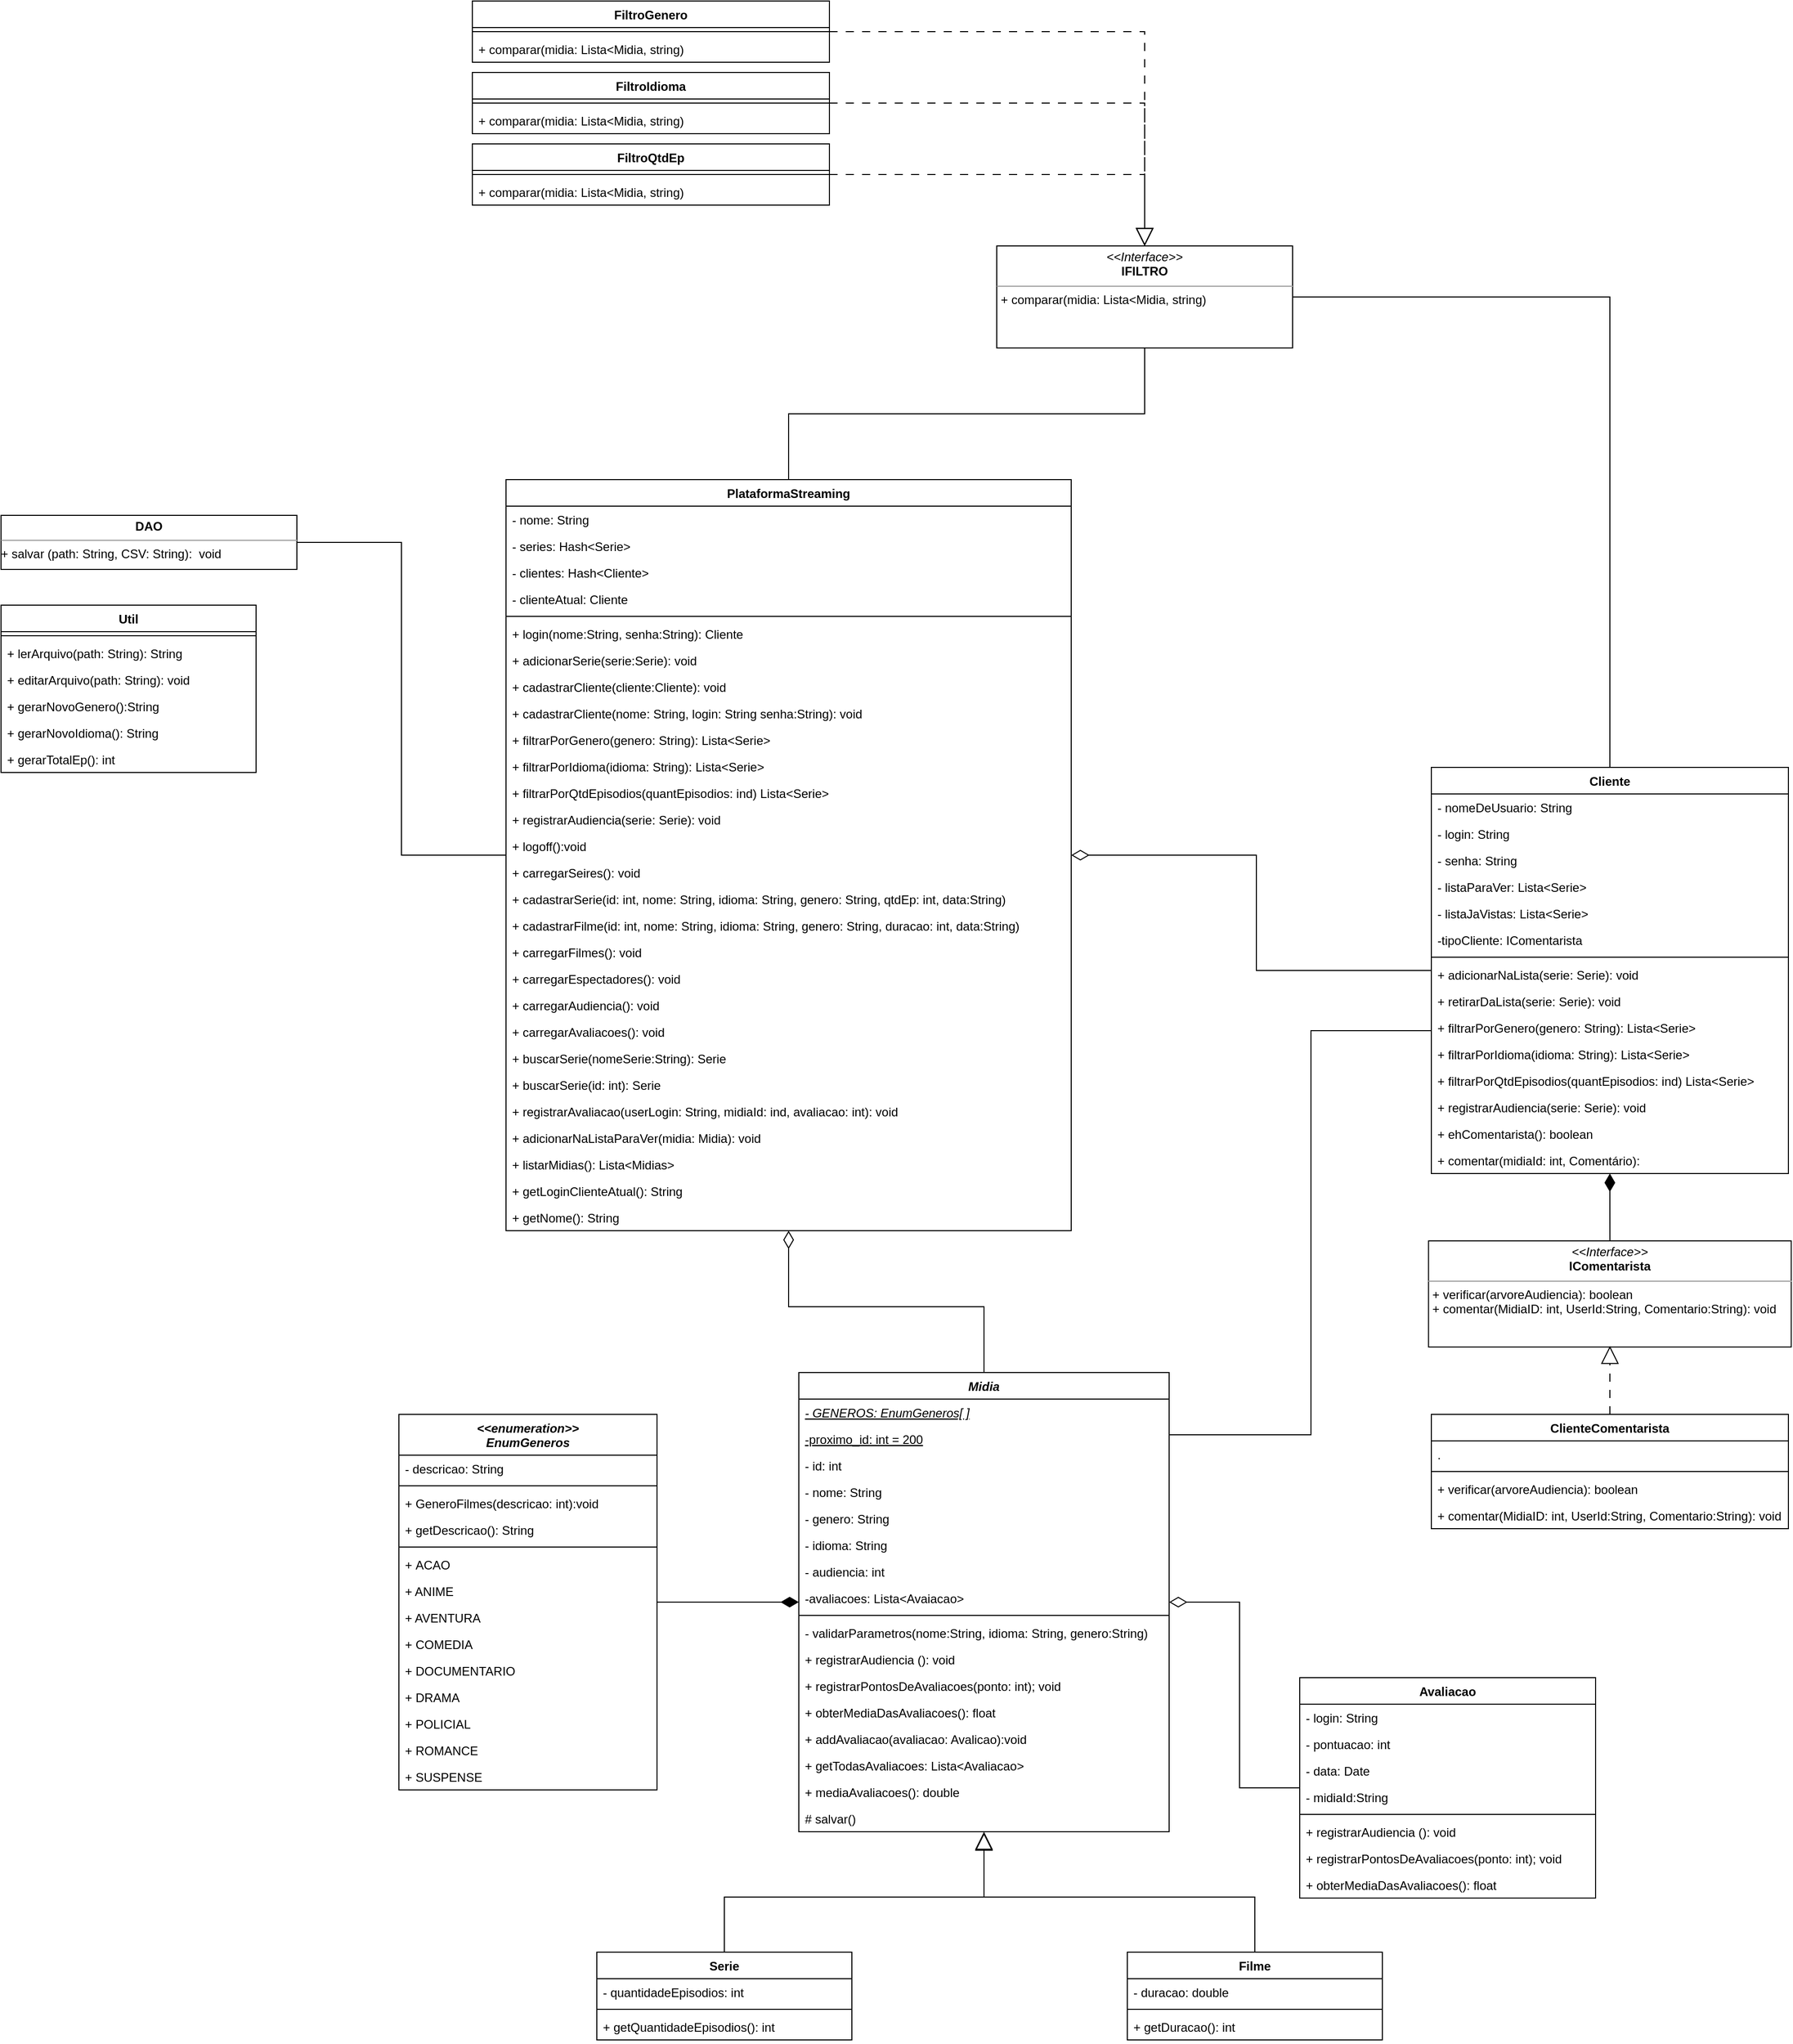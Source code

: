<mxfile version="21.2.8" type="device" pages="3">
  <diagram id="50cI8-ufThc3YRiq_WAF" name="v3">
    <mxGraphModel dx="2309" dy="1680" grid="0" gridSize="10" guides="1" tooltips="1" connect="1" arrows="1" fold="1" page="0" pageScale="1" pageWidth="827" pageHeight="1169" math="0" shadow="0">
      <root>
        <mxCell id="0" />
        <mxCell id="1" parent="0" />
        <mxCell id="WbZRABQQN3d2FCPdhamX-61" style="edgeStyle=orthogonalEdgeStyle;rounded=0;orthogonalLoop=1;jettySize=auto;html=1;endArrow=block;endFill=0;endSize=15;" parent="1" source="2" target="IEn7Jb9WdVNS1Jys6zx8-45" edge="1">
          <mxGeometry relative="1" as="geometry">
            <mxPoint x="185" y="740" as="targetPoint" />
          </mxGeometry>
        </mxCell>
        <mxCell id="2" value="Serie" style="swimlane;fontStyle=1;align=center;verticalAlign=top;childLayout=stackLayout;horizontal=1;startSize=26;horizontalStack=0;resizeParent=1;resizeParentMax=0;resizeLast=0;collapsible=1;marginBottom=0;labelBackgroundColor=none;gradientColor=none;swimlaneFillColor=default;" parent="1" vertex="1">
          <mxGeometry x="4" y="1507" width="250" height="86" as="geometry" />
        </mxCell>
        <mxCell id="8" value="- quantidadeEpisodios: int" style="text;strokeColor=none;fillColor=none;align=left;verticalAlign=top;spacingLeft=4;spacingRight=4;overflow=hidden;rotatable=0;points=[[0,0.5],[1,0.5]];portConstraint=eastwest;" parent="2" vertex="1">
          <mxGeometry y="26" width="250" height="26" as="geometry" />
        </mxCell>
        <mxCell id="4" value="" style="line;strokeWidth=1;fillColor=none;align=left;verticalAlign=middle;spacingTop=-1;spacingLeft=3;spacingRight=3;rotatable=0;labelPosition=right;points=[];portConstraint=eastwest;strokeColor=inherit;" parent="2" vertex="1">
          <mxGeometry y="52" width="250" height="8" as="geometry" />
        </mxCell>
        <mxCell id="5" value="+ getQuantidadeEpisodios(): int" style="text;strokeColor=none;fillColor=none;align=left;verticalAlign=top;spacingLeft=4;spacingRight=4;overflow=hidden;rotatable=0;points=[[0,0.5],[1,0.5]];portConstraint=eastwest;" parent="2" vertex="1">
          <mxGeometry y="60" width="250" height="26" as="geometry" />
        </mxCell>
        <mxCell id="WbZRABQQN3d2FCPdhamX-60" style="edgeStyle=orthogonalEdgeStyle;rounded=0;orthogonalLoop=1;jettySize=auto;html=1;endArrow=diamondThin;endFill=0;startSize=15;endSize=15;" parent="1" source="12" target="27" edge="1">
          <mxGeometry relative="1" as="geometry" />
        </mxCell>
        <mxCell id="N7eez5GmXI_KDBObcdK0-47" style="edgeStyle=orthogonalEdgeStyle;rounded=0;orthogonalLoop=1;jettySize=auto;html=1;endArrow=none;endFill=0;startArrow=diamondThin;startFill=1;endSize=15;startSize=15;" edge="1" parent="1" source="12" target="N7eez5GmXI_KDBObcdK0-46">
          <mxGeometry relative="1" as="geometry" />
        </mxCell>
        <mxCell id="N7eez5GmXI_KDBObcdK0-104" style="edgeStyle=orthogonalEdgeStyle;rounded=0;orthogonalLoop=1;jettySize=auto;html=1;endArrow=none;endFill=0;" edge="1" parent="1" source="12" target="IEn7Jb9WdVNS1Jys6zx8-45">
          <mxGeometry relative="1" as="geometry">
            <Array as="points">
              <mxPoint x="888" y="604" />
              <mxPoint x="704" y="604" />
              <mxPoint x="704" y="1000" />
            </Array>
          </mxGeometry>
        </mxCell>
        <mxCell id="12" value="Cliente" style="swimlane;fontStyle=1;align=center;verticalAlign=top;childLayout=stackLayout;horizontal=1;startSize=26;horizontalStack=0;resizeParent=1;resizeParentMax=0;resizeLast=0;collapsible=1;marginBottom=0;swimlaneFillColor=default;fillColor=default;strokeColor=default;" parent="1" vertex="1">
          <mxGeometry x="822" y="346" width="350" height="398" as="geometry" />
        </mxCell>
        <mxCell id="13" value="- nomeDeUsuario: String" style="text;strokeColor=none;fillColor=none;align=left;verticalAlign=top;spacingLeft=4;spacingRight=4;overflow=hidden;rotatable=0;points=[[0,0.5],[1,0.5]];portConstraint=eastwest;fontStyle=0" parent="12" vertex="1">
          <mxGeometry y="26" width="350" height="26" as="geometry" />
        </mxCell>
        <mxCell id="45" value="- login: String" style="text;strokeColor=none;fillColor=none;align=left;verticalAlign=top;spacingLeft=4;spacingRight=4;overflow=hidden;rotatable=0;points=[[0,0.5],[1,0.5]];portConstraint=eastwest;" parent="12" vertex="1">
          <mxGeometry y="52" width="350" height="26" as="geometry" />
        </mxCell>
        <mxCell id="14" value="- senha: String" style="text;strokeColor=none;fillColor=none;align=left;verticalAlign=top;spacingLeft=4;spacingRight=4;overflow=hidden;rotatable=0;points=[[0,0.5],[1,0.5]];portConstraint=eastwest;" parent="12" vertex="1">
          <mxGeometry y="78" width="350" height="26" as="geometry" />
        </mxCell>
        <mxCell id="15" value="- listaParaVer: Lista&lt;Serie&gt;" style="text;strokeColor=none;fillColor=none;align=left;verticalAlign=top;spacingLeft=4;spacingRight=4;overflow=hidden;rotatable=0;points=[[0,0.5],[1,0.5]];portConstraint=eastwest;" parent="12" vertex="1">
          <mxGeometry y="104" width="350" height="26" as="geometry" />
        </mxCell>
        <mxCell id="16" value="- listaJaVistas: Lista&lt;Serie&gt;" style="text;strokeColor=none;fillColor=none;align=left;verticalAlign=top;spacingLeft=4;spacingRight=4;overflow=hidden;rotatable=0;points=[[0,0.5],[1,0.5]];portConstraint=eastwest;" parent="12" vertex="1">
          <mxGeometry y="130" width="350" height="26" as="geometry" />
        </mxCell>
        <mxCell id="N7eez5GmXI_KDBObcdK0-45" value="-tipoCliente: IComentarista" style="text;strokeColor=none;fillColor=none;align=left;verticalAlign=top;spacingLeft=4;spacingRight=4;overflow=hidden;rotatable=0;points=[[0,0.5],[1,0.5]];portConstraint=eastwest;" vertex="1" parent="12">
          <mxGeometry y="156" width="350" height="26" as="geometry" />
        </mxCell>
        <mxCell id="19" value="" style="line;strokeWidth=1;fillColor=none;align=left;verticalAlign=middle;spacingTop=-1;spacingLeft=3;spacingRight=3;rotatable=0;labelPosition=right;points=[];portConstraint=eastwest;strokeColor=inherit;" parent="12" vertex="1">
          <mxGeometry y="182" width="350" height="8" as="geometry" />
        </mxCell>
        <mxCell id="20" value="+ adicionarNaLista(serie: Serie): void" style="text;strokeColor=none;fillColor=none;align=left;verticalAlign=top;spacingLeft=4;spacingRight=4;overflow=hidden;rotatable=0;points=[[0,0.5],[1,0.5]];portConstraint=eastwest;" parent="12" vertex="1">
          <mxGeometry y="190" width="350" height="26" as="geometry" />
        </mxCell>
        <mxCell id="26" value="+ retirarDaLista(serie: Serie): void" style="text;strokeColor=none;fillColor=none;align=left;verticalAlign=top;spacingLeft=4;spacingRight=4;overflow=hidden;rotatable=0;points=[[0,0.5],[1,0.5]];portConstraint=eastwest;" parent="12" vertex="1">
          <mxGeometry y="216" width="350" height="26" as="geometry" />
        </mxCell>
        <mxCell id="25" value="+ filtrarPorGenero(genero: String): Lista&lt;Serie&gt;" style="text;strokeColor=none;fillColor=none;align=left;verticalAlign=top;spacingLeft=4;spacingRight=4;overflow=hidden;rotatable=0;points=[[0,0.5],[1,0.5]];portConstraint=eastwest;" parent="12" vertex="1">
          <mxGeometry y="242" width="350" height="26" as="geometry" />
        </mxCell>
        <mxCell id="24" value="+ filtrarPorIdioma(idioma: String): Lista&lt;Serie&gt;" style="text;strokeColor=none;fillColor=none;align=left;verticalAlign=top;spacingLeft=4;spacingRight=4;overflow=hidden;rotatable=0;points=[[0,0.5],[1,0.5]];portConstraint=eastwest;" parent="12" vertex="1">
          <mxGeometry y="268" width="350" height="26" as="geometry" />
        </mxCell>
        <mxCell id="23" value="+ filtrarPorQtdEpisodios(quantEpisodios: ind) Lista&lt;Serie&gt;" style="text;strokeColor=none;fillColor=none;align=left;verticalAlign=top;spacingLeft=4;spacingRight=4;overflow=hidden;rotatable=0;points=[[0,0.5],[1,0.5]];portConstraint=eastwest;" parent="12" vertex="1">
          <mxGeometry y="294" width="350" height="26" as="geometry" />
        </mxCell>
        <mxCell id="22" value="+ registrarAudiencia(serie: Serie): void" style="text;strokeColor=none;fillColor=none;align=left;verticalAlign=top;spacingLeft=4;spacingRight=4;overflow=hidden;rotatable=0;points=[[0,0.5],[1,0.5]];portConstraint=eastwest;" parent="12" vertex="1">
          <mxGeometry y="320" width="350" height="26" as="geometry" />
        </mxCell>
        <mxCell id="N7eez5GmXI_KDBObcdK0-110" value="+ ehComentarista(): boolean" style="text;strokeColor=none;fillColor=none;align=left;verticalAlign=top;spacingLeft=4;spacingRight=4;overflow=hidden;rotatable=0;points=[[0,0.5],[1,0.5]];portConstraint=eastwest;" vertex="1" parent="12">
          <mxGeometry y="346" width="350" height="26" as="geometry" />
        </mxCell>
        <mxCell id="N7eez5GmXI_KDBObcdK0-109" value="+ comentar(midiaId: int, Comentário): " style="text;strokeColor=none;fillColor=none;align=left;verticalAlign=top;spacingLeft=4;spacingRight=4;overflow=hidden;rotatable=0;points=[[0,0.5],[1,0.5]];portConstraint=eastwest;" vertex="1" parent="12">
          <mxGeometry y="372" width="350" height="26" as="geometry" />
        </mxCell>
        <mxCell id="9gk4cevXV9zJZhoNp6J2-84" style="edgeStyle=orthogonalEdgeStyle;rounded=0;orthogonalLoop=1;jettySize=auto;html=1;endArrow=none;endFill=0;" parent="1" source="27" target="9gk4cevXV9zJZhoNp6J2-59" edge="1">
          <mxGeometry relative="1" as="geometry" />
        </mxCell>
        <mxCell id="5sCaFGioni3txn1gWCEN-45" style="edgeStyle=orthogonalEdgeStyle;rounded=0;orthogonalLoop=1;jettySize=auto;html=1;endArrow=none;endFill=0;" parent="1" source="27" target="DNXeK4S501Q9JG8E1N2b-45" edge="1">
          <mxGeometry relative="1" as="geometry" />
        </mxCell>
        <mxCell id="27" value="PlataformaStreaming" style="swimlane;fontStyle=1;align=center;verticalAlign=top;childLayout=stackLayout;horizontal=1;startSize=26;horizontalStack=0;resizeParent=1;resizeParentMax=0;resizeLast=0;collapsible=1;marginBottom=0;swimlaneFillColor=default;" parent="1" vertex="1">
          <mxGeometry x="-85" y="64" width="554" height="736" as="geometry" />
        </mxCell>
        <mxCell id="28" value="- nome: String" style="text;strokeColor=none;fillColor=none;align=left;verticalAlign=top;spacingLeft=4;spacingRight=4;overflow=hidden;rotatable=0;points=[[0,0.5],[1,0.5]];portConstraint=eastwest;fontStyle=0" parent="27" vertex="1">
          <mxGeometry y="26" width="554" height="26" as="geometry" />
        </mxCell>
        <mxCell id="29" value="- series: Hash&lt;Serie&gt;" style="text;strokeColor=none;fillColor=none;align=left;verticalAlign=top;spacingLeft=4;spacingRight=4;overflow=hidden;rotatable=0;points=[[0,0.5],[1,0.5]];portConstraint=eastwest;" parent="27" vertex="1">
          <mxGeometry y="52" width="554" height="26" as="geometry" />
        </mxCell>
        <mxCell id="30" value="- clientes: Hash&lt;Cliente&gt;" style="text;strokeColor=none;fillColor=none;align=left;verticalAlign=top;spacingLeft=4;spacingRight=4;overflow=hidden;rotatable=0;points=[[0,0.5],[1,0.5]];portConstraint=eastwest;" parent="27" vertex="1">
          <mxGeometry y="78" width="554" height="26" as="geometry" />
        </mxCell>
        <mxCell id="31" value="- clienteAtual: Cliente" style="text;strokeColor=none;fillColor=none;align=left;verticalAlign=top;spacingLeft=4;spacingRight=4;overflow=hidden;rotatable=0;points=[[0,0.5],[1,0.5]];portConstraint=eastwest;" parent="27" vertex="1">
          <mxGeometry y="104" width="554" height="26" as="geometry" />
        </mxCell>
        <mxCell id="32" value="" style="line;strokeWidth=1;fillColor=none;align=left;verticalAlign=middle;spacingTop=-1;spacingLeft=3;spacingRight=3;rotatable=0;labelPosition=right;points=[];portConstraint=eastwest;strokeColor=inherit;" parent="27" vertex="1">
          <mxGeometry y="130" width="554" height="8" as="geometry" />
        </mxCell>
        <mxCell id="34" value="+ login(nome:String, senha:String): Cliente" style="text;strokeColor=none;fillColor=none;align=left;verticalAlign=top;spacingLeft=4;spacingRight=4;overflow=hidden;rotatable=0;points=[[0,0.5],[1,0.5]];portConstraint=eastwest;" parent="27" vertex="1">
          <mxGeometry y="138" width="554" height="26" as="geometry" />
        </mxCell>
        <mxCell id="33" value="+ adicionarSerie(serie:Serie): void" style="text;strokeColor=none;fillColor=none;align=left;verticalAlign=top;spacingLeft=4;spacingRight=4;overflow=hidden;rotatable=0;points=[[0,0.5],[1,0.5]];portConstraint=eastwest;" parent="27" vertex="1">
          <mxGeometry y="164" width="554" height="26" as="geometry" />
        </mxCell>
        <mxCell id="35" value="+ cadastrarCliente(cliente:Cliente): void" style="text;strokeColor=none;fillColor=none;align=left;verticalAlign=top;spacingLeft=4;spacingRight=4;overflow=hidden;rotatable=0;points=[[0,0.5],[1,0.5]];portConstraint=eastwest;" parent="27" vertex="1">
          <mxGeometry y="190" width="554" height="26" as="geometry" />
        </mxCell>
        <mxCell id="N7eez5GmXI_KDBObcdK0-90" value="+ cadastrarCliente(nome: String, login: String senha:String): void" style="text;strokeColor=none;fillColor=none;align=left;verticalAlign=top;spacingLeft=4;spacingRight=4;overflow=hidden;rotatable=0;points=[[0,0.5],[1,0.5]];portConstraint=eastwest;" vertex="1" parent="27">
          <mxGeometry y="216" width="554" height="26" as="geometry" />
        </mxCell>
        <mxCell id="44" value="+ filtrarPorGenero(genero: String): Lista&lt;Serie&gt;" style="text;strokeColor=none;fillColor=none;align=left;verticalAlign=top;spacingLeft=4;spacingRight=4;overflow=hidden;rotatable=0;points=[[0,0.5],[1,0.5]];portConstraint=eastwest;" parent="27" vertex="1">
          <mxGeometry y="242" width="554" height="26" as="geometry" />
        </mxCell>
        <mxCell id="36" value="+ filtrarPorIdioma(idioma: String): Lista&lt;Serie&gt;" style="text;strokeColor=none;fillColor=none;align=left;verticalAlign=top;spacingLeft=4;spacingRight=4;overflow=hidden;rotatable=0;points=[[0,0.5],[1,0.5]];portConstraint=eastwest;" parent="27" vertex="1">
          <mxGeometry y="268" width="554" height="26" as="geometry" />
        </mxCell>
        <mxCell id="37" value="+ filtrarPorQtdEpisodios(quantEpisodios: ind) Lista&lt;Serie&gt;" style="text;strokeColor=none;fillColor=none;align=left;verticalAlign=top;spacingLeft=4;spacingRight=4;overflow=hidden;rotatable=0;points=[[0,0.5],[1,0.5]];portConstraint=eastwest;" parent="27" vertex="1">
          <mxGeometry y="294" width="554" height="26" as="geometry" />
        </mxCell>
        <mxCell id="38" value="+ registrarAudiencia(serie: Serie): void" style="text;strokeColor=none;fillColor=none;align=left;verticalAlign=top;spacingLeft=4;spacingRight=4;overflow=hidden;rotatable=0;points=[[0,0.5],[1,0.5]];portConstraint=eastwest;" parent="27" vertex="1">
          <mxGeometry y="320" width="554" height="26" as="geometry" />
        </mxCell>
        <mxCell id="43" value="+ logoff():void" style="text;strokeColor=none;fillColor=none;align=left;verticalAlign=top;spacingLeft=4;spacingRight=4;overflow=hidden;rotatable=0;points=[[0,0.5],[1,0.5]];portConstraint=eastwest;" parent="27" vertex="1">
          <mxGeometry y="346" width="554" height="26" as="geometry" />
        </mxCell>
        <mxCell id="N7eez5GmXI_KDBObcdK0-91" value="+ carregarSeires(): void" style="text;strokeColor=none;fillColor=none;align=left;verticalAlign=top;spacingLeft=4;spacingRight=4;overflow=hidden;rotatable=0;points=[[0,0.5],[1,0.5]];portConstraint=eastwest;" vertex="1" parent="27">
          <mxGeometry y="372" width="554" height="26" as="geometry" />
        </mxCell>
        <mxCell id="N7eez5GmXI_KDBObcdK0-93" value="+ cadastrarSerie(id: int, nome: String, idioma: String, genero: String, qtdEp: int, data:String) " style="text;strokeColor=none;fillColor=none;align=left;verticalAlign=top;spacingLeft=4;spacingRight=4;overflow=hidden;rotatable=0;points=[[0,0.5],[1,0.5]];portConstraint=eastwest;" vertex="1" parent="27">
          <mxGeometry y="398" width="554" height="26" as="geometry" />
        </mxCell>
        <mxCell id="N7eez5GmXI_KDBObcdK0-92" value="+ cadastrarFilme(id: int, nome: String, idioma: String, genero: String, duracao: int, data:String) " style="text;strokeColor=none;fillColor=none;align=left;verticalAlign=top;spacingLeft=4;spacingRight=4;overflow=hidden;rotatable=0;points=[[0,0.5],[1,0.5]];portConstraint=eastwest;" vertex="1" parent="27">
          <mxGeometry y="424" width="554" height="26" as="geometry" />
        </mxCell>
        <mxCell id="N7eez5GmXI_KDBObcdK0-97" value="+ carregarFilmes(): void" style="text;strokeColor=none;fillColor=none;align=left;verticalAlign=top;spacingLeft=4;spacingRight=4;overflow=hidden;rotatable=0;points=[[0,0.5],[1,0.5]];portConstraint=eastwest;" vertex="1" parent="27">
          <mxGeometry y="450" width="554" height="26" as="geometry" />
        </mxCell>
        <mxCell id="N7eez5GmXI_KDBObcdK0-99" value="+ carregarEspectadores(): void" style="text;strokeColor=none;fillColor=none;align=left;verticalAlign=top;spacingLeft=4;spacingRight=4;overflow=hidden;rotatable=0;points=[[0,0.5],[1,0.5]];portConstraint=eastwest;" vertex="1" parent="27">
          <mxGeometry y="476" width="554" height="26" as="geometry" />
        </mxCell>
        <mxCell id="N7eez5GmXI_KDBObcdK0-100" value="+ carregarAudiencia(): void" style="text;strokeColor=none;fillColor=none;align=left;verticalAlign=top;spacingLeft=4;spacingRight=4;overflow=hidden;rotatable=0;points=[[0,0.5],[1,0.5]];portConstraint=eastwest;" vertex="1" parent="27">
          <mxGeometry y="502" width="554" height="26" as="geometry" />
        </mxCell>
        <mxCell id="N7eez5GmXI_KDBObcdK0-106" value="+ carregarAvaliacoes(): void" style="text;strokeColor=none;fillColor=none;align=left;verticalAlign=top;spacingLeft=4;spacingRight=4;overflow=hidden;rotatable=0;points=[[0,0.5],[1,0.5]];portConstraint=eastwest;" vertex="1" parent="27">
          <mxGeometry y="528" width="554" height="26" as="geometry" />
        </mxCell>
        <mxCell id="42" value="+ buscarSerie(nomeSerie:String): Serie" style="text;strokeColor=none;fillColor=none;align=left;verticalAlign=top;spacingLeft=4;spacingRight=4;overflow=hidden;rotatable=0;points=[[0,0.5],[1,0.5]];portConstraint=eastwest;" parent="27" vertex="1">
          <mxGeometry y="554" width="554" height="26" as="geometry" />
        </mxCell>
        <mxCell id="N7eez5GmXI_KDBObcdK0-72" value="+ buscarSerie(id: int): Serie" style="text;strokeColor=none;fillColor=none;align=left;verticalAlign=top;spacingLeft=4;spacingRight=4;overflow=hidden;rotatable=0;points=[[0,0.5],[1,0.5]];portConstraint=eastwest;" vertex="1" parent="27">
          <mxGeometry y="580" width="554" height="26" as="geometry" />
        </mxCell>
        <mxCell id="zvlUFIsTkBA_Bpty3qsS-45" value="+ registrarAvaliacao(userLogin: String, midiaId: ind, avaliacao: int): void" style="text;strokeColor=none;fillColor=none;align=left;verticalAlign=top;spacingLeft=4;spacingRight=4;overflow=hidden;rotatable=0;points=[[0,0.5],[1,0.5]];portConstraint=eastwest;" parent="27" vertex="1">
          <mxGeometry y="606" width="554" height="26" as="geometry" />
        </mxCell>
        <mxCell id="V_8C0T_4i5h4NuIPg0TQ-46" value="+ adicionarNaListaParaVer(midia: Midia): void" style="text;strokeColor=none;fillColor=none;align=left;verticalAlign=top;spacingLeft=4;spacingRight=4;overflow=hidden;rotatable=0;points=[[0,0.5],[1,0.5]];portConstraint=eastwest;" parent="27" vertex="1">
          <mxGeometry y="632" width="554" height="26" as="geometry" />
        </mxCell>
        <mxCell id="V_8C0T_4i5h4NuIPg0TQ-47" value="+ listarMidias(): Lista&lt;Midias&gt;" style="text;strokeColor=none;fillColor=none;align=left;verticalAlign=top;spacingLeft=4;spacingRight=4;overflow=hidden;rotatable=0;points=[[0,0.5],[1,0.5]];portConstraint=eastwest;" parent="27" vertex="1">
          <mxGeometry y="658" width="554" height="26" as="geometry" />
        </mxCell>
        <mxCell id="N7eez5GmXI_KDBObcdK0-102" value="+ getLoginClienteAtual(): String" style="text;strokeColor=none;fillColor=none;align=left;verticalAlign=top;spacingLeft=4;spacingRight=4;overflow=hidden;rotatable=0;points=[[0,0.5],[1,0.5]];portConstraint=eastwest;" vertex="1" parent="27">
          <mxGeometry y="684" width="554" height="26" as="geometry" />
        </mxCell>
        <mxCell id="N7eez5GmXI_KDBObcdK0-101" value="+ getNome(): String" style="text;strokeColor=none;fillColor=none;align=left;verticalAlign=top;spacingLeft=4;spacingRight=4;overflow=hidden;rotatable=0;points=[[0,0.5],[1,0.5]];portConstraint=eastwest;" vertex="1" parent="27">
          <mxGeometry y="710" width="554" height="26" as="geometry" />
        </mxCell>
        <mxCell id="WbZRABQQN3d2FCPdhamX-58" style="edgeStyle=orthogonalEdgeStyle;rounded=0;orthogonalLoop=1;jettySize=auto;html=1;endArrow=diamondThin;endFill=0;startSize=10;endSize=15;" parent="1" source="IEn7Jb9WdVNS1Jys6zx8-45" target="27" edge="1">
          <mxGeometry relative="1" as="geometry">
            <mxPoint x="185" y="600" as="sourcePoint" />
          </mxGeometry>
        </mxCell>
        <mxCell id="WbZRABQQN3d2FCPdhamX-62" style="edgeStyle=orthogonalEdgeStyle;rounded=0;orthogonalLoop=1;jettySize=auto;html=1;endArrow=block;endFill=0;startSize=15;endSize=15;targetPerimeterSpacing=1;" parent="1" source="WbZRABQQN3d2FCPdhamX-47" target="IEn7Jb9WdVNS1Jys6zx8-45" edge="1">
          <mxGeometry relative="1" as="geometry">
            <mxPoint x="380" y="820" as="targetPoint" />
          </mxGeometry>
        </mxCell>
        <mxCell id="WbZRABQQN3d2FCPdhamX-47" value="Filme" style="swimlane;fontStyle=1;align=center;verticalAlign=top;childLayout=stackLayout;horizontal=1;startSize=26;horizontalStack=0;resizeParent=1;resizeParentMax=0;resizeLast=0;collapsible=1;marginBottom=0;labelBackgroundColor=none;gradientColor=none;swimlaneFillColor=default;" parent="1" vertex="1">
          <mxGeometry x="524" y="1507" width="250" height="86" as="geometry" />
        </mxCell>
        <mxCell id="WbZRABQQN3d2FCPdhamX-53" value="- duracao: double" style="text;strokeColor=none;fillColor=none;align=left;verticalAlign=top;spacingLeft=4;spacingRight=4;overflow=hidden;rotatable=0;points=[[0,0.5],[1,0.5]];portConstraint=eastwest;" parent="WbZRABQQN3d2FCPdhamX-47" vertex="1">
          <mxGeometry y="26" width="250" height="26" as="geometry" />
        </mxCell>
        <mxCell id="WbZRABQQN3d2FCPdhamX-55" value="" style="line;strokeWidth=1;fillColor=none;align=left;verticalAlign=middle;spacingTop=-1;spacingLeft=3;spacingRight=3;rotatable=0;labelPosition=right;points=[];portConstraint=eastwest;strokeColor=inherit;" parent="WbZRABQQN3d2FCPdhamX-47" vertex="1">
          <mxGeometry y="52" width="250" height="8" as="geometry" />
        </mxCell>
        <mxCell id="3RweE8dVHe-qLZjWt7fM-50" value="+ getDuracao(): int" style="text;strokeColor=none;fillColor=none;align=left;verticalAlign=top;spacingLeft=4;spacingRight=4;overflow=hidden;rotatable=0;points=[[0,0.5],[1,0.5]];portConstraint=eastwest;" parent="WbZRABQQN3d2FCPdhamX-47" vertex="1">
          <mxGeometry y="60" width="250" height="26" as="geometry" />
        </mxCell>
        <mxCell id="TeU7WUQiiEhxFKTf_HmT-52" style="edgeStyle=orthogonalEdgeStyle;rounded=0;orthogonalLoop=1;jettySize=auto;html=1;endArrow=none;endFill=0;startArrow=diamondThin;startFill=1;endSize=15;startSize=15;" parent="1" source="IEn7Jb9WdVNS1Jys6zx8-45" target="TeU7WUQiiEhxFKTf_HmT-54" edge="1">
          <mxGeometry relative="1" as="geometry">
            <mxPoint x="-243" y="869" as="targetPoint" />
          </mxGeometry>
        </mxCell>
        <mxCell id="IEn7Jb9WdVNS1Jys6zx8-45" value="Midia" style="swimlane;fontStyle=3;align=center;verticalAlign=top;childLayout=stackLayout;horizontal=1;startSize=26;horizontalStack=0;resizeParent=1;resizeParentMax=0;resizeLast=0;collapsible=1;marginBottom=0;labelBackgroundColor=none;gradientColor=none;swimlaneFillColor=default;" parent="1" vertex="1">
          <mxGeometry x="202" y="939" width="363" height="450" as="geometry" />
        </mxCell>
        <mxCell id="IEn7Jb9WdVNS1Jys6zx8-46" value="- GENEROS: EnumGeneros[ ]" style="text;strokeColor=none;fillColor=none;align=left;verticalAlign=top;spacingLeft=4;spacingRight=4;overflow=hidden;rotatable=0;points=[[0,0.5],[1,0.5]];portConstraint=eastwest;fontStyle=6" parent="IEn7Jb9WdVNS1Jys6zx8-45" vertex="1">
          <mxGeometry y="26" width="363" height="26" as="geometry" />
        </mxCell>
        <mxCell id="IEn7Jb9WdVNS1Jys6zx8-47" value="-proximo_id: int = 200" style="text;strokeColor=none;fillColor=none;align=left;verticalAlign=top;spacingLeft=4;spacingRight=4;overflow=hidden;rotatable=0;points=[[0,0.5],[1,0.5]];portConstraint=eastwest;fontStyle=4" parent="IEn7Jb9WdVNS1Jys6zx8-45" vertex="1">
          <mxGeometry y="52" width="363" height="26" as="geometry" />
        </mxCell>
        <mxCell id="IEn7Jb9WdVNS1Jys6zx8-48" value="- id: int" style="text;strokeColor=none;fillColor=none;align=left;verticalAlign=top;spacingLeft=4;spacingRight=4;overflow=hidden;rotatable=0;points=[[0,0.5],[1,0.5]];portConstraint=eastwest;" parent="IEn7Jb9WdVNS1Jys6zx8-45" vertex="1">
          <mxGeometry y="78" width="363" height="26" as="geometry" />
        </mxCell>
        <mxCell id="IEn7Jb9WdVNS1Jys6zx8-49" value="- nome: String" style="text;strokeColor=none;fillColor=none;align=left;verticalAlign=top;spacingLeft=4;spacingRight=4;overflow=hidden;rotatable=0;points=[[0,0.5],[1,0.5]];portConstraint=eastwest;" parent="IEn7Jb9WdVNS1Jys6zx8-45" vertex="1">
          <mxGeometry y="104" width="363" height="26" as="geometry" />
        </mxCell>
        <mxCell id="IEn7Jb9WdVNS1Jys6zx8-50" value="- genero: String" style="text;strokeColor=none;fillColor=none;align=left;verticalAlign=top;spacingLeft=4;spacingRight=4;overflow=hidden;rotatable=0;points=[[0,0.5],[1,0.5]];portConstraint=eastwest;" parent="IEn7Jb9WdVNS1Jys6zx8-45" vertex="1">
          <mxGeometry y="130" width="363" height="26" as="geometry" />
        </mxCell>
        <mxCell id="IEn7Jb9WdVNS1Jys6zx8-51" value="- idioma: String" style="text;strokeColor=none;fillColor=none;align=left;verticalAlign=top;spacingLeft=4;spacingRight=4;overflow=hidden;rotatable=0;points=[[0,0.5],[1,0.5]];portConstraint=eastwest;" parent="IEn7Jb9WdVNS1Jys6zx8-45" vertex="1">
          <mxGeometry y="156" width="363" height="26" as="geometry" />
        </mxCell>
        <mxCell id="IEn7Jb9WdVNS1Jys6zx8-53" value="- audiencia: int" style="text;strokeColor=none;fillColor=none;align=left;verticalAlign=top;spacingLeft=4;spacingRight=4;overflow=hidden;rotatable=0;points=[[0,0.5],[1,0.5]];portConstraint=eastwest;" parent="IEn7Jb9WdVNS1Jys6zx8-45" vertex="1">
          <mxGeometry y="182" width="363" height="26" as="geometry" />
        </mxCell>
        <mxCell id="N7eez5GmXI_KDBObcdK0-62" value="-avaliacoes: Lista&lt;Avaiacao&gt;" style="text;strokeColor=none;fillColor=none;align=left;verticalAlign=top;spacingLeft=4;spacingRight=4;overflow=hidden;rotatable=0;points=[[0,0.5],[1,0.5]];portConstraint=eastwest;" vertex="1" parent="IEn7Jb9WdVNS1Jys6zx8-45">
          <mxGeometry y="208" width="363" height="26" as="geometry" />
        </mxCell>
        <mxCell id="IEn7Jb9WdVNS1Jys6zx8-54" value="" style="line;strokeWidth=1;fillColor=none;align=left;verticalAlign=middle;spacingTop=-1;spacingLeft=3;spacingRight=3;rotatable=0;labelPosition=right;points=[];portConstraint=eastwest;strokeColor=inherit;" parent="IEn7Jb9WdVNS1Jys6zx8-45" vertex="1">
          <mxGeometry y="234" width="363" height="8" as="geometry" />
        </mxCell>
        <mxCell id="N7eez5GmXI_KDBObcdK0-67" value="- validarParametros(nome:String, idioma: String, genero:String)" style="text;strokeColor=none;fillColor=none;align=left;verticalAlign=top;spacingLeft=4;spacingRight=4;overflow=hidden;rotatable=0;points=[[0,0.5],[1,0.5]];portConstraint=eastwest;fontStyle=0" vertex="1" parent="IEn7Jb9WdVNS1Jys6zx8-45">
          <mxGeometry y="242" width="363" height="26" as="geometry" />
        </mxCell>
        <mxCell id="IEn7Jb9WdVNS1Jys6zx8-55" value="+ registrarAudiencia (): void" style="text;strokeColor=none;fillColor=none;align=left;verticalAlign=top;spacingLeft=4;spacingRight=4;overflow=hidden;rotatable=0;points=[[0,0.5],[1,0.5]];portConstraint=eastwest;fontStyle=0" parent="IEn7Jb9WdVNS1Jys6zx8-45" vertex="1">
          <mxGeometry y="268" width="363" height="26" as="geometry" />
        </mxCell>
        <mxCell id="3RweE8dVHe-qLZjWt7fM-47" value="+ registrarPontosDeAvaliacoes(ponto: int); void" style="text;strokeColor=none;fillColor=none;align=left;verticalAlign=top;spacingLeft=4;spacingRight=4;overflow=hidden;rotatable=0;points=[[0,0.5],[1,0.5]];portConstraint=eastwest;fontStyle=0" parent="IEn7Jb9WdVNS1Jys6zx8-45" vertex="1">
          <mxGeometry y="294" width="363" height="26" as="geometry" />
        </mxCell>
        <mxCell id="3RweE8dVHe-qLZjWt7fM-46" value="+ obterMediaDasAvaliacoes(): float" style="text;strokeColor=none;fillColor=none;align=left;verticalAlign=top;spacingLeft=4;spacingRight=4;overflow=hidden;rotatable=0;points=[[0,0.5],[1,0.5]];portConstraint=eastwest;fontStyle=0" parent="IEn7Jb9WdVNS1Jys6zx8-45" vertex="1">
          <mxGeometry y="320" width="363" height="26" as="geometry" />
        </mxCell>
        <mxCell id="N7eez5GmXI_KDBObcdK0-64" value="+ addAvaliacao(avaliacao: Avalicao):void" style="text;strokeColor=none;fillColor=none;align=left;verticalAlign=top;spacingLeft=4;spacingRight=4;overflow=hidden;rotatable=0;points=[[0,0.5],[1,0.5]];portConstraint=eastwest;fontStyle=0" vertex="1" parent="IEn7Jb9WdVNS1Jys6zx8-45">
          <mxGeometry y="346" width="363" height="26" as="geometry" />
        </mxCell>
        <mxCell id="N7eez5GmXI_KDBObcdK0-66" value="+ getTodasAvaliacoes: Lista&lt;Avaliacao&gt;" style="text;strokeColor=none;fillColor=none;align=left;verticalAlign=top;spacingLeft=4;spacingRight=4;overflow=hidden;rotatable=0;points=[[0,0.5],[1,0.5]];portConstraint=eastwest;fontStyle=0" vertex="1" parent="IEn7Jb9WdVNS1Jys6zx8-45">
          <mxGeometry y="372" width="363" height="26" as="geometry" />
        </mxCell>
        <mxCell id="N7eez5GmXI_KDBObcdK0-74" value="+ mediaAvaliacoes(): double" style="text;strokeColor=none;fillColor=none;align=left;verticalAlign=top;spacingLeft=4;spacingRight=4;overflow=hidden;rotatable=0;points=[[0,0.5],[1,0.5]];portConstraint=eastwest;fontStyle=0" vertex="1" parent="IEn7Jb9WdVNS1Jys6zx8-45">
          <mxGeometry y="398" width="363" height="26" as="geometry" />
        </mxCell>
        <mxCell id="N7eez5GmXI_KDBObcdK0-68" value="# salvar()" style="text;strokeColor=none;fillColor=none;align=left;verticalAlign=top;spacingLeft=4;spacingRight=4;overflow=hidden;rotatable=0;points=[[0,0.5],[1,0.5]];portConstraint=eastwest;fontStyle=0" vertex="1" parent="IEn7Jb9WdVNS1Jys6zx8-45">
          <mxGeometry y="424" width="363" height="26" as="geometry" />
        </mxCell>
        <mxCell id="9gk4cevXV9zJZhoNp6J2-60" style="edgeStyle=orthogonalEdgeStyle;rounded=0;orthogonalLoop=1;jettySize=auto;html=1;endArrow=none;endFill=0;" parent="1" source="9gk4cevXV9zJZhoNp6J2-59" target="12" edge="1">
          <mxGeometry relative="1" as="geometry" />
        </mxCell>
        <mxCell id="9gk4cevXV9zJZhoNp6J2-59" value="&lt;p style=&quot;margin:0px;margin-top:4px;text-align:center;&quot;&gt;&lt;i&gt;&amp;lt;&amp;lt;Interface&amp;gt;&amp;gt;&lt;/i&gt;&lt;br&gt;&lt;b&gt;IFILTRO&lt;/b&gt;&lt;/p&gt;&lt;hr size=&quot;1&quot;&gt;&lt;p style=&quot;margin:0px;margin-left:4px;&quot;&gt;+ comparar(midia: Lista&amp;lt;Midia, string)&lt;/p&gt;" style="verticalAlign=top;align=left;overflow=fill;fontSize=12;fontFamily=Helvetica;html=1;whiteSpace=wrap;" parent="1" vertex="1">
          <mxGeometry x="396" y="-165" width="290" height="100" as="geometry" />
        </mxCell>
        <mxCell id="9gk4cevXV9zJZhoNp6J2-80" style="edgeStyle=orthogonalEdgeStyle;rounded=0;orthogonalLoop=1;jettySize=auto;html=1;endArrow=block;endFill=0;dashed=1;dashPattern=8 8;endSize=15;startSize=15;" parent="1" source="9gk4cevXV9zJZhoNp6J2-61" target="9gk4cevXV9zJZhoNp6J2-59" edge="1">
          <mxGeometry relative="1" as="geometry" />
        </mxCell>
        <mxCell id="9gk4cevXV9zJZhoNp6J2-61" value="FiltroGenero" style="swimlane;fontStyle=1;align=center;verticalAlign=top;childLayout=stackLayout;horizontal=1;startSize=26;horizontalStack=0;resizeParent=1;resizeParentMax=0;resizeLast=0;collapsible=1;marginBottom=0;swimlaneFillColor=default;fillColor=default;strokeColor=default;" parent="1" vertex="1">
          <mxGeometry x="-118" y="-405" width="350" height="60" as="geometry" />
        </mxCell>
        <mxCell id="9gk4cevXV9zJZhoNp6J2-67" value="" style="line;strokeWidth=1;fillColor=none;align=left;verticalAlign=middle;spacingTop=-1;spacingLeft=3;spacingRight=3;rotatable=0;labelPosition=right;points=[];portConstraint=eastwest;strokeColor=inherit;" parent="9gk4cevXV9zJZhoNp6J2-61" vertex="1">
          <mxGeometry y="26" width="350" height="8" as="geometry" />
        </mxCell>
        <mxCell id="9gk4cevXV9zJZhoNp6J2-68" value="+ comparar(midia: Lista&lt;Midia, string)" style="text;strokeColor=none;fillColor=none;align=left;verticalAlign=top;spacingLeft=4;spacingRight=4;overflow=hidden;rotatable=0;points=[[0,0.5],[1,0.5]];portConstraint=eastwest;" parent="9gk4cevXV9zJZhoNp6J2-61" vertex="1">
          <mxGeometry y="34" width="350" height="26" as="geometry" />
        </mxCell>
        <mxCell id="9gk4cevXV9zJZhoNp6J2-81" style="edgeStyle=orthogonalEdgeStyle;rounded=0;orthogonalLoop=1;jettySize=auto;html=1;endArrow=block;endFill=0;dashed=1;dashPattern=8 8;endSize=15;startSize=15;" parent="1" source="9gk4cevXV9zJZhoNp6J2-74" target="9gk4cevXV9zJZhoNp6J2-59" edge="1">
          <mxGeometry relative="1" as="geometry" />
        </mxCell>
        <mxCell id="9gk4cevXV9zJZhoNp6J2-74" value="FiltroIdioma" style="swimlane;fontStyle=1;align=center;verticalAlign=top;childLayout=stackLayout;horizontal=1;startSize=26;horizontalStack=0;resizeParent=1;resizeParentMax=0;resizeLast=0;collapsible=1;marginBottom=0;swimlaneFillColor=default;fillColor=default;strokeColor=default;" parent="1" vertex="1">
          <mxGeometry x="-118" y="-335" width="350" height="60" as="geometry" />
        </mxCell>
        <mxCell id="9gk4cevXV9zJZhoNp6J2-75" value="" style="line;strokeWidth=1;fillColor=none;align=left;verticalAlign=middle;spacingTop=-1;spacingLeft=3;spacingRight=3;rotatable=0;labelPosition=right;points=[];portConstraint=eastwest;strokeColor=inherit;" parent="9gk4cevXV9zJZhoNp6J2-74" vertex="1">
          <mxGeometry y="26" width="350" height="8" as="geometry" />
        </mxCell>
        <mxCell id="9gk4cevXV9zJZhoNp6J2-76" value="+ comparar(midia: Lista&lt;Midia, string)" style="text;strokeColor=none;fillColor=none;align=left;verticalAlign=top;spacingLeft=4;spacingRight=4;overflow=hidden;rotatable=0;points=[[0,0.5],[1,0.5]];portConstraint=eastwest;" parent="9gk4cevXV9zJZhoNp6J2-74" vertex="1">
          <mxGeometry y="34" width="350" height="26" as="geometry" />
        </mxCell>
        <mxCell id="9gk4cevXV9zJZhoNp6J2-83" style="edgeStyle=orthogonalEdgeStyle;rounded=0;orthogonalLoop=1;jettySize=auto;html=1;endArrow=block;endFill=0;dashed=1;dashPattern=8 8;endSize=15;startSize=15;" parent="1" source="9gk4cevXV9zJZhoNp6J2-77" target="9gk4cevXV9zJZhoNp6J2-59" edge="1">
          <mxGeometry relative="1" as="geometry" />
        </mxCell>
        <mxCell id="9gk4cevXV9zJZhoNp6J2-77" value="FiltroQtdEp" style="swimlane;fontStyle=1;align=center;verticalAlign=top;childLayout=stackLayout;horizontal=1;startSize=26;horizontalStack=0;resizeParent=1;resizeParentMax=0;resizeLast=0;collapsible=1;marginBottom=0;swimlaneFillColor=default;fillColor=default;strokeColor=default;" parent="1" vertex="1">
          <mxGeometry x="-118" y="-265" width="350" height="60" as="geometry" />
        </mxCell>
        <mxCell id="9gk4cevXV9zJZhoNp6J2-78" value="" style="line;strokeWidth=1;fillColor=none;align=left;verticalAlign=middle;spacingTop=-1;spacingLeft=3;spacingRight=3;rotatable=0;labelPosition=right;points=[];portConstraint=eastwest;strokeColor=inherit;" parent="9gk4cevXV9zJZhoNp6J2-77" vertex="1">
          <mxGeometry y="26" width="350" height="8" as="geometry" />
        </mxCell>
        <mxCell id="9gk4cevXV9zJZhoNp6J2-79" value="+ comparar(midia: Lista&lt;Midia, string)" style="text;strokeColor=none;fillColor=none;align=left;verticalAlign=top;spacingLeft=4;spacingRight=4;overflow=hidden;rotatable=0;points=[[0,0.5],[1,0.5]];portConstraint=eastwest;" parent="9gk4cevXV9zJZhoNp6J2-77" vertex="1">
          <mxGeometry y="34" width="350" height="26" as="geometry" />
        </mxCell>
        <mxCell id="DNXeK4S501Q9JG8E1N2b-45" value="&lt;p style=&quot;margin:0px;margin-top:4px;text-align:center;&quot;&gt;&lt;b&gt;DAO&lt;/b&gt;&lt;/p&gt;&lt;hr size=&quot;1&quot;&gt;+ salvar (path: String, CSV: String):&amp;nbsp;&amp;nbsp;void&amp;nbsp;&lt;br&gt;&lt;br&gt;&lt;br&gt;&lt;p style=&quot;margin:0px;margin-left:4px;&quot;&gt;&lt;/p&gt;" style="verticalAlign=top;align=left;overflow=fill;fontSize=12;fontFamily=Helvetica;html=1;whiteSpace=wrap;" parent="1" vertex="1">
          <mxGeometry x="-580" y="99" width="290" height="53" as="geometry" />
        </mxCell>
        <mxCell id="PF2ABuw497OMKh5ozmki-45" value="Util" style="swimlane;fontStyle=1;align=center;verticalAlign=top;childLayout=stackLayout;horizontal=1;startSize=26;horizontalStack=0;resizeParent=1;resizeParentMax=0;resizeLast=0;collapsible=1;marginBottom=0;labelBackgroundColor=none;gradientColor=none;swimlaneFillColor=default;" parent="1" vertex="1">
          <mxGeometry x="-580" y="187" width="250" height="164" as="geometry" />
        </mxCell>
        <mxCell id="PF2ABuw497OMKh5ozmki-54" value="" style="line;strokeWidth=1;fillColor=none;align=left;verticalAlign=middle;spacingTop=-1;spacingLeft=3;spacingRight=3;rotatable=0;labelPosition=right;points=[];portConstraint=eastwest;strokeColor=inherit;" parent="PF2ABuw497OMKh5ozmki-45" vertex="1">
          <mxGeometry y="26" width="250" height="8" as="geometry" />
        </mxCell>
        <mxCell id="PF2ABuw497OMKh5ozmki-55" value="+ lerArquivo(path: String): String" style="text;strokeColor=none;fillColor=none;align=left;verticalAlign=top;spacingLeft=4;spacingRight=4;overflow=hidden;rotatable=0;points=[[0,0.5],[1,0.5]];portConstraint=eastwest;fontStyle=0" parent="PF2ABuw497OMKh5ozmki-45" vertex="1">
          <mxGeometry y="34" width="250" height="26" as="geometry" />
        </mxCell>
        <mxCell id="PF2ABuw497OMKh5ozmki-65" value="+ editarArquivo(path: String): void" style="text;strokeColor=none;fillColor=none;align=left;verticalAlign=top;spacingLeft=4;spacingRight=4;overflow=hidden;rotatable=0;points=[[0,0.5],[1,0.5]];portConstraint=eastwest;fontStyle=0" parent="PF2ABuw497OMKh5ozmki-45" vertex="1">
          <mxGeometry y="60" width="250" height="26" as="geometry" />
        </mxCell>
        <mxCell id="PF2ABuw497OMKh5ozmki-57" value="+ gerarNovoGenero():String" style="text;strokeColor=none;fillColor=none;align=left;verticalAlign=top;spacingLeft=4;spacingRight=4;overflow=hidden;rotatable=0;points=[[0,0.5],[1,0.5]];portConstraint=eastwest;fontStyle=0" parent="PF2ABuw497OMKh5ozmki-45" vertex="1">
          <mxGeometry y="86" width="250" height="26" as="geometry" />
        </mxCell>
        <mxCell id="PF2ABuw497OMKh5ozmki-58" value="+ gerarNovoIdioma(): String" style="text;strokeColor=none;fillColor=none;align=left;verticalAlign=top;spacingLeft=4;spacingRight=4;overflow=hidden;rotatable=0;points=[[0,0.5],[1,0.5]];portConstraint=eastwest;fontStyle=0" parent="PF2ABuw497OMKh5ozmki-45" vertex="1">
          <mxGeometry y="112" width="250" height="26" as="geometry" />
        </mxCell>
        <mxCell id="PF2ABuw497OMKh5ozmki-56" value="+ gerarTotalEp(): int" style="text;strokeColor=none;fillColor=none;align=left;verticalAlign=top;spacingLeft=4;spacingRight=4;overflow=hidden;rotatable=0;points=[[0,0.5],[1,0.5]];portConstraint=eastwest;fontStyle=0" parent="PF2ABuw497OMKh5ozmki-45" vertex="1">
          <mxGeometry y="138" width="250" height="26" as="geometry" />
        </mxCell>
        <mxCell id="TeU7WUQiiEhxFKTf_HmT-54" value="&lt;&lt;enumeration&gt;&gt;&#xa;EnumGeneros" style="swimlane;fontStyle=3;align=center;verticalAlign=top;childLayout=stackLayout;horizontal=1;startSize=40;horizontalStack=0;resizeParent=1;resizeParentMax=0;resizeLast=0;collapsible=1;marginBottom=0;labelBackgroundColor=none;gradientColor=none;swimlaneFillColor=default;fontSize=12;rounded=0;glass=0;arcSize=15;spacingTop=0;strokeColor=default;" parent="1" vertex="1">
          <mxGeometry x="-190" y="980" width="253" height="368" as="geometry" />
        </mxCell>
        <mxCell id="TeU7WUQiiEhxFKTf_HmT-72" value="- descricao: String" style="text;strokeColor=none;fillColor=none;align=left;verticalAlign=top;spacingLeft=4;spacingRight=4;overflow=hidden;rotatable=0;points=[[0,0.5],[1,0.5]];portConstraint=eastwest;fontStyle=0" parent="TeU7WUQiiEhxFKTf_HmT-54" vertex="1">
          <mxGeometry y="40" width="253" height="26" as="geometry" />
        </mxCell>
        <mxCell id="TeU7WUQiiEhxFKTf_HmT-82" value="" style="line;strokeWidth=1;fillColor=none;align=left;verticalAlign=middle;spacingTop=-1;spacingLeft=3;spacingRight=3;rotatable=0;labelPosition=right;points=[];portConstraint=eastwest;strokeColor=inherit;" parent="TeU7WUQiiEhxFKTf_HmT-54" vertex="1">
          <mxGeometry y="66" width="253" height="8" as="geometry" />
        </mxCell>
        <mxCell id="TeU7WUQiiEhxFKTf_HmT-55" value="+ GeneroFilmes(descricao: int):void" style="text;strokeColor=none;fillColor=none;align=left;verticalAlign=top;spacingLeft=4;spacingRight=4;overflow=hidden;rotatable=0;points=[[0,0.5],[1,0.5]];portConstraint=eastwest;fontStyle=0" parent="TeU7WUQiiEhxFKTf_HmT-54" vertex="1">
          <mxGeometry y="74" width="253" height="26" as="geometry" />
        </mxCell>
        <mxCell id="TeU7WUQiiEhxFKTf_HmT-56" value="+ getDescricao(): String" style="text;strokeColor=none;fillColor=none;align=left;verticalAlign=top;spacingLeft=4;spacingRight=4;overflow=hidden;rotatable=0;points=[[0,0.5],[1,0.5]];portConstraint=eastwest;fontStyle=0" parent="TeU7WUQiiEhxFKTf_HmT-54" vertex="1">
          <mxGeometry y="100" width="253" height="26" as="geometry" />
        </mxCell>
        <mxCell id="TeU7WUQiiEhxFKTf_HmT-64" value="" style="line;strokeWidth=1;fillColor=none;align=left;verticalAlign=middle;spacingTop=-1;spacingLeft=3;spacingRight=3;rotatable=0;labelPosition=right;points=[];portConstraint=eastwest;strokeColor=inherit;" parent="TeU7WUQiiEhxFKTf_HmT-54" vertex="1">
          <mxGeometry y="126" width="253" height="8" as="geometry" />
        </mxCell>
        <mxCell id="TeU7WUQiiEhxFKTf_HmT-65" value="+ ACAO" style="text;strokeColor=none;fillColor=none;align=left;verticalAlign=top;spacingLeft=4;spacingRight=4;overflow=hidden;rotatable=0;points=[[0,0.5],[1,0.5]];portConstraint=eastwest;fontStyle=0" parent="TeU7WUQiiEhxFKTf_HmT-54" vertex="1">
          <mxGeometry y="134" width="253" height="26" as="geometry" />
        </mxCell>
        <mxCell id="TeU7WUQiiEhxFKTf_HmT-77" value="+ ANIME" style="text;strokeColor=none;fillColor=none;align=left;verticalAlign=top;spacingLeft=4;spacingRight=4;overflow=hidden;rotatable=0;points=[[0,0.5],[1,0.5]];portConstraint=eastwest;fontStyle=0" parent="TeU7WUQiiEhxFKTf_HmT-54" vertex="1">
          <mxGeometry y="160" width="253" height="26" as="geometry" />
        </mxCell>
        <mxCell id="TeU7WUQiiEhxFKTf_HmT-76" value="+ AVENTURA" style="text;strokeColor=none;fillColor=none;align=left;verticalAlign=top;spacingLeft=4;spacingRight=4;overflow=hidden;rotatable=0;points=[[0,0.5],[1,0.5]];portConstraint=eastwest;fontStyle=0" parent="TeU7WUQiiEhxFKTf_HmT-54" vertex="1">
          <mxGeometry y="186" width="253" height="26" as="geometry" />
        </mxCell>
        <mxCell id="TeU7WUQiiEhxFKTf_HmT-79" value="+ COMEDIA" style="text;strokeColor=none;fillColor=none;align=left;verticalAlign=top;spacingLeft=4;spacingRight=4;overflow=hidden;rotatable=0;points=[[0,0.5],[1,0.5]];portConstraint=eastwest;fontStyle=0" parent="TeU7WUQiiEhxFKTf_HmT-54" vertex="1">
          <mxGeometry y="212" width="253" height="26" as="geometry" />
        </mxCell>
        <mxCell id="TeU7WUQiiEhxFKTf_HmT-78" value="+ DOCUMENTARIO" style="text;strokeColor=none;fillColor=none;align=left;verticalAlign=top;spacingLeft=4;spacingRight=4;overflow=hidden;rotatable=0;points=[[0,0.5],[1,0.5]];portConstraint=eastwest;fontStyle=0" parent="TeU7WUQiiEhxFKTf_HmT-54" vertex="1">
          <mxGeometry y="238" width="253" height="26" as="geometry" />
        </mxCell>
        <mxCell id="TeU7WUQiiEhxFKTf_HmT-75" value="+ DRAMA" style="text;strokeColor=none;fillColor=none;align=left;verticalAlign=top;spacingLeft=4;spacingRight=4;overflow=hidden;rotatable=0;points=[[0,0.5],[1,0.5]];portConstraint=eastwest;fontStyle=0" parent="TeU7WUQiiEhxFKTf_HmT-54" vertex="1">
          <mxGeometry y="264" width="253" height="26" as="geometry" />
        </mxCell>
        <mxCell id="TeU7WUQiiEhxFKTf_HmT-66" value="+ POLICIAL" style="text;strokeColor=none;fillColor=none;align=left;verticalAlign=top;spacingLeft=4;spacingRight=4;overflow=hidden;rotatable=0;points=[[0,0.5],[1,0.5]];portConstraint=eastwest;fontStyle=0" parent="TeU7WUQiiEhxFKTf_HmT-54" vertex="1">
          <mxGeometry y="290" width="253" height="26" as="geometry" />
        </mxCell>
        <mxCell id="TeU7WUQiiEhxFKTf_HmT-80" value="+ ROMANCE" style="text;strokeColor=none;fillColor=none;align=left;verticalAlign=top;spacingLeft=4;spacingRight=4;overflow=hidden;rotatable=0;points=[[0,0.5],[1,0.5]];portConstraint=eastwest;fontStyle=0" parent="TeU7WUQiiEhxFKTf_HmT-54" vertex="1">
          <mxGeometry y="316" width="253" height="26" as="geometry" />
        </mxCell>
        <mxCell id="TeU7WUQiiEhxFKTf_HmT-67" value="+ SUSPENSE" style="text;strokeColor=none;fillColor=none;align=left;verticalAlign=top;spacingLeft=4;spacingRight=4;overflow=hidden;rotatable=0;points=[[0,0.5],[1,0.5]];portConstraint=eastwest;fontStyle=0" parent="TeU7WUQiiEhxFKTf_HmT-54" vertex="1">
          <mxGeometry y="342" width="253" height="26" as="geometry" />
        </mxCell>
        <mxCell id="N7eez5GmXI_KDBObcdK0-46" value="&lt;p style=&quot;margin:0px;margin-top:4px;text-align:center;&quot;&gt;&lt;i&gt;&amp;lt;&amp;lt;Interface&amp;gt;&amp;gt;&lt;/i&gt;&lt;br&gt;&lt;b&gt;IComentarista&lt;/b&gt;&lt;/p&gt;&lt;hr size=&quot;1&quot;&gt;&lt;p style=&quot;margin:0px;margin-left:4px;&quot;&gt;+ verificar(arvoreAudiencia): boolean&lt;br&gt;+ comentar(MidiaID: int, UserId:String, Comentario:String): void&lt;/p&gt;" style="verticalAlign=top;align=left;overflow=fill;fontSize=12;fontFamily=Helvetica;html=1;whiteSpace=wrap;" vertex="1" parent="1">
          <mxGeometry x="819.25" y="810" width="355.5" height="104" as="geometry" />
        </mxCell>
        <mxCell id="N7eez5GmXI_KDBObcdK0-48" value="Avaliacao" style="swimlane;fontStyle=1;align=center;verticalAlign=top;childLayout=stackLayout;horizontal=1;startSize=26;horizontalStack=0;resizeParent=1;resizeParentMax=0;resizeLast=0;collapsible=1;marginBottom=0;labelBackgroundColor=none;gradientColor=none;swimlaneFillColor=default;" vertex="1" parent="1">
          <mxGeometry x="693" y="1238" width="290" height="216" as="geometry" />
        </mxCell>
        <mxCell id="N7eez5GmXI_KDBObcdK0-51" value="- login: String" style="text;strokeColor=none;fillColor=none;align=left;verticalAlign=top;spacingLeft=4;spacingRight=4;overflow=hidden;rotatable=0;points=[[0,0.5],[1,0.5]];portConstraint=eastwest;" vertex="1" parent="N7eez5GmXI_KDBObcdK0-48">
          <mxGeometry y="26" width="290" height="26" as="geometry" />
        </mxCell>
        <mxCell id="N7eez5GmXI_KDBObcdK0-52" value="- pontuacao: int" style="text;strokeColor=none;fillColor=none;align=left;verticalAlign=top;spacingLeft=4;spacingRight=4;overflow=hidden;rotatable=0;points=[[0,0.5],[1,0.5]];portConstraint=eastwest;" vertex="1" parent="N7eez5GmXI_KDBObcdK0-48">
          <mxGeometry y="52" width="290" height="26" as="geometry" />
        </mxCell>
        <mxCell id="N7eez5GmXI_KDBObcdK0-53" value="- data: Date" style="text;strokeColor=none;fillColor=none;align=left;verticalAlign=top;spacingLeft=4;spacingRight=4;overflow=hidden;rotatable=0;points=[[0,0.5],[1,0.5]];portConstraint=eastwest;" vertex="1" parent="N7eez5GmXI_KDBObcdK0-48">
          <mxGeometry y="78" width="290" height="26" as="geometry" />
        </mxCell>
        <mxCell id="N7eez5GmXI_KDBObcdK0-75" value="- midiaId:String" style="text;strokeColor=none;fillColor=none;align=left;verticalAlign=top;spacingLeft=4;spacingRight=4;overflow=hidden;rotatable=0;points=[[0,0.5],[1,0.5]];portConstraint=eastwest;" vertex="1" parent="N7eez5GmXI_KDBObcdK0-48">
          <mxGeometry y="104" width="290" height="26" as="geometry" />
        </mxCell>
        <mxCell id="N7eez5GmXI_KDBObcdK0-58" value="" style="line;strokeWidth=1;fillColor=none;align=left;verticalAlign=middle;spacingTop=-1;spacingLeft=3;spacingRight=3;rotatable=0;labelPosition=right;points=[];portConstraint=eastwest;strokeColor=inherit;" vertex="1" parent="N7eez5GmXI_KDBObcdK0-48">
          <mxGeometry y="130" width="290" height="8" as="geometry" />
        </mxCell>
        <mxCell id="N7eez5GmXI_KDBObcdK0-59" value="+ registrarAudiencia (): void" style="text;strokeColor=none;fillColor=none;align=left;verticalAlign=top;spacingLeft=4;spacingRight=4;overflow=hidden;rotatable=0;points=[[0,0.5],[1,0.5]];portConstraint=eastwest;fontStyle=0" vertex="1" parent="N7eez5GmXI_KDBObcdK0-48">
          <mxGeometry y="138" width="290" height="26" as="geometry" />
        </mxCell>
        <mxCell id="N7eez5GmXI_KDBObcdK0-60" value="+ registrarPontosDeAvaliacoes(ponto: int); void" style="text;strokeColor=none;fillColor=none;align=left;verticalAlign=top;spacingLeft=4;spacingRight=4;overflow=hidden;rotatable=0;points=[[0,0.5],[1,0.5]];portConstraint=eastwest;fontStyle=0" vertex="1" parent="N7eez5GmXI_KDBObcdK0-48">
          <mxGeometry y="164" width="290" height="26" as="geometry" />
        </mxCell>
        <mxCell id="N7eez5GmXI_KDBObcdK0-61" value="+ obterMediaDasAvaliacoes(): float" style="text;strokeColor=none;fillColor=none;align=left;verticalAlign=top;spacingLeft=4;spacingRight=4;overflow=hidden;rotatable=0;points=[[0,0.5],[1,0.5]];portConstraint=eastwest;fontStyle=0" vertex="1" parent="N7eez5GmXI_KDBObcdK0-48">
          <mxGeometry y="190" width="290" height="26" as="geometry" />
        </mxCell>
        <mxCell id="N7eez5GmXI_KDBObcdK0-63" style="edgeStyle=orthogonalEdgeStyle;rounded=0;orthogonalLoop=1;jettySize=auto;html=1;endArrow=none;endFill=0;startArrow=diamondThin;startFill=0;endSize=15;startSize=15;" edge="1" parent="1" source="IEn7Jb9WdVNS1Jys6zx8-45" target="N7eez5GmXI_KDBObcdK0-48">
          <mxGeometry relative="1" as="geometry" />
        </mxCell>
        <mxCell id="N7eez5GmXI_KDBObcdK0-107" style="edgeStyle=orthogonalEdgeStyle;rounded=0;orthogonalLoop=1;jettySize=auto;html=1;endArrow=block;endFill=0;targetPerimeterSpacing=-1;endSize=15;startSize=15;dashed=1;dashPattern=8 8;" edge="1" parent="1" source="N7eez5GmXI_KDBObcdK0-76" target="N7eez5GmXI_KDBObcdK0-46">
          <mxGeometry relative="1" as="geometry" />
        </mxCell>
        <mxCell id="N7eez5GmXI_KDBObcdK0-76" value="ClienteComentarista" style="swimlane;fontStyle=1;align=center;verticalAlign=top;childLayout=stackLayout;horizontal=1;startSize=26;horizontalStack=0;resizeParent=1;resizeParentMax=0;resizeLast=0;collapsible=1;marginBottom=0;swimlaneFillColor=default;fillColor=default;strokeColor=default;" vertex="1" parent="1">
          <mxGeometry x="822" y="980" width="350" height="112" as="geometry" />
        </mxCell>
        <mxCell id="N7eez5GmXI_KDBObcdK0-82" value="." style="text;strokeColor=none;fillColor=none;align=left;verticalAlign=top;spacingLeft=4;spacingRight=4;overflow=hidden;rotatable=0;points=[[0,0.5],[1,0.5]];portConstraint=eastwest;" vertex="1" parent="N7eez5GmXI_KDBObcdK0-76">
          <mxGeometry y="26" width="350" height="26" as="geometry" />
        </mxCell>
        <mxCell id="N7eez5GmXI_KDBObcdK0-83" value="" style="line;strokeWidth=1;fillColor=none;align=left;verticalAlign=middle;spacingTop=-1;spacingLeft=3;spacingRight=3;rotatable=0;labelPosition=right;points=[];portConstraint=eastwest;strokeColor=inherit;" vertex="1" parent="N7eez5GmXI_KDBObcdK0-76">
          <mxGeometry y="52" width="350" height="8" as="geometry" />
        </mxCell>
        <mxCell id="N7eez5GmXI_KDBObcdK0-84" value="+ verificar(arvoreAudiencia): boolean" style="text;strokeColor=none;fillColor=none;align=left;verticalAlign=top;spacingLeft=4;spacingRight=4;overflow=hidden;rotatable=0;points=[[0,0.5],[1,0.5]];portConstraint=eastwest;" vertex="1" parent="N7eez5GmXI_KDBObcdK0-76">
          <mxGeometry y="60" width="350" height="26" as="geometry" />
        </mxCell>
        <mxCell id="N7eez5GmXI_KDBObcdK0-85" value="+ comentar(MidiaID: int, UserId:String, Comentario:String): void" style="text;strokeColor=none;fillColor=none;align=left;verticalAlign=top;spacingLeft=4;spacingRight=4;overflow=hidden;rotatable=0;points=[[0,0.5],[1,0.5]];portConstraint=eastwest;" vertex="1" parent="N7eez5GmXI_KDBObcdK0-76">
          <mxGeometry y="86" width="350" height="26" as="geometry" />
        </mxCell>
      </root>
    </mxGraphModel>
  </diagram>
  <diagram id="787HtdYfgS2J60BcZzw1" name="v2">
    <mxGraphModel dx="1635" dy="1129" grid="0" gridSize="10" guides="1" tooltips="1" connect="1" arrows="1" fold="1" page="0" pageScale="1" pageWidth="1600" pageHeight="900" math="0" shadow="0">
      <root>
        <mxCell id="0" />
        <mxCell id="1" parent="0" />
        <mxCell id="vzn-YieU-RV8K0PZS43G-1" style="edgeStyle=orthogonalEdgeStyle;rounded=0;orthogonalLoop=1;jettySize=auto;html=1;endArrow=block;endFill=0;endSize=10;" parent="1" source="vzn-YieU-RV8K0PZS43G-2" target="vzn-YieU-RV8K0PZS43G-43" edge="1">
          <mxGeometry relative="1" as="geometry">
            <mxPoint x="185" y="740" as="targetPoint" />
          </mxGeometry>
        </mxCell>
        <mxCell id="vzn-YieU-RV8K0PZS43G-2" value="Serie" style="swimlane;fontStyle=1;align=center;verticalAlign=top;childLayout=stackLayout;horizontal=1;startSize=26;horizontalStack=0;resizeParent=1;resizeParentMax=0;resizeLast=0;collapsible=1;marginBottom=0;labelBackgroundColor=none;gradientColor=none;swimlaneFillColor=default;" parent="1" vertex="1">
          <mxGeometry x="-120" y="970" width="250" height="86" as="geometry" />
        </mxCell>
        <mxCell id="vzn-YieU-RV8K0PZS43G-3" value="- quantidadeEpisodios: int" style="text;strokeColor=none;fillColor=none;align=left;verticalAlign=top;spacingLeft=4;spacingRight=4;overflow=hidden;rotatable=0;points=[[0,0.5],[1,0.5]];portConstraint=eastwest;" parent="vzn-YieU-RV8K0PZS43G-2" vertex="1">
          <mxGeometry y="26" width="250" height="26" as="geometry" />
        </mxCell>
        <mxCell id="vzn-YieU-RV8K0PZS43G-4" value="" style="line;strokeWidth=1;fillColor=none;align=left;verticalAlign=middle;spacingTop=-1;spacingLeft=3;spacingRight=3;rotatable=0;labelPosition=right;points=[];portConstraint=eastwest;strokeColor=inherit;" parent="vzn-YieU-RV8K0PZS43G-2" vertex="1">
          <mxGeometry y="52" width="250" height="8" as="geometry" />
        </mxCell>
        <mxCell id="vzn-YieU-RV8K0PZS43G-5" value="+ registrarAudiencia (): void" style="text;strokeColor=none;fillColor=none;align=left;verticalAlign=top;spacingLeft=4;spacingRight=4;overflow=hidden;rotatable=0;points=[[0,0.5],[1,0.5]];portConstraint=eastwest;" parent="vzn-YieU-RV8K0PZS43G-2" vertex="1">
          <mxGeometry y="60" width="250" height="26" as="geometry" />
        </mxCell>
        <mxCell id="vzn-YieU-RV8K0PZS43G-6" style="edgeStyle=orthogonalEdgeStyle;rounded=0;orthogonalLoop=1;jettySize=auto;html=1;endArrow=diamondThin;endFill=0;startSize=15;endSize=15;" parent="1" source="vzn-YieU-RV8K0PZS43G-7" target="vzn-YieU-RV8K0PZS43G-21" edge="1">
          <mxGeometry relative="1" as="geometry" />
        </mxCell>
        <mxCell id="vzn-YieU-RV8K0PZS43G-7" value="Cliente" style="swimlane;fontStyle=1;align=center;verticalAlign=top;childLayout=stackLayout;horizontal=1;startSize=26;horizontalStack=0;resizeParent=1;resizeParentMax=0;resizeLast=0;collapsible=1;marginBottom=0;swimlaneFillColor=default;fillColor=default;strokeColor=default;" parent="1" vertex="1">
          <mxGeometry x="430" y="260" width="350" height="320" as="geometry" />
        </mxCell>
        <mxCell id="vzn-YieU-RV8K0PZS43G-8" value="- nomeDeUsuario: String" style="text;strokeColor=none;fillColor=none;align=left;verticalAlign=top;spacingLeft=4;spacingRight=4;overflow=hidden;rotatable=0;points=[[0,0.5],[1,0.5]];portConstraint=eastwest;fontStyle=0" parent="vzn-YieU-RV8K0PZS43G-7" vertex="1">
          <mxGeometry y="26" width="350" height="26" as="geometry" />
        </mxCell>
        <mxCell id="vzn-YieU-RV8K0PZS43G-9" value="- login: String" style="text;strokeColor=none;fillColor=none;align=left;verticalAlign=top;spacingLeft=4;spacingRight=4;overflow=hidden;rotatable=0;points=[[0,0.5],[1,0.5]];portConstraint=eastwest;" parent="vzn-YieU-RV8K0PZS43G-7" vertex="1">
          <mxGeometry y="52" width="350" height="26" as="geometry" />
        </mxCell>
        <mxCell id="vzn-YieU-RV8K0PZS43G-10" value="- senha: String" style="text;strokeColor=none;fillColor=none;align=left;verticalAlign=top;spacingLeft=4;spacingRight=4;overflow=hidden;rotatable=0;points=[[0,0.5],[1,0.5]];portConstraint=eastwest;" parent="vzn-YieU-RV8K0PZS43G-7" vertex="1">
          <mxGeometry y="78" width="350" height="26" as="geometry" />
        </mxCell>
        <mxCell id="vzn-YieU-RV8K0PZS43G-11" value="- listaParaVer: Lista&lt;Serie&gt;" style="text;strokeColor=none;fillColor=none;align=left;verticalAlign=top;spacingLeft=4;spacingRight=4;overflow=hidden;rotatable=0;points=[[0,0.5],[1,0.5]];portConstraint=eastwest;" parent="vzn-YieU-RV8K0PZS43G-7" vertex="1">
          <mxGeometry y="104" width="350" height="26" as="geometry" />
        </mxCell>
        <mxCell id="vzn-YieU-RV8K0PZS43G-12" value="- listaJaVistas: Lista&lt;Serie&gt;" style="text;strokeColor=none;fillColor=none;align=left;verticalAlign=top;spacingLeft=4;spacingRight=4;overflow=hidden;rotatable=0;points=[[0,0.5],[1,0.5]];portConstraint=eastwest;" parent="vzn-YieU-RV8K0PZS43G-7" vertex="1">
          <mxGeometry y="130" width="350" height="26" as="geometry" />
        </mxCell>
        <mxCell id="vzn-YieU-RV8K0PZS43G-13" value="" style="line;strokeWidth=1;fillColor=none;align=left;verticalAlign=middle;spacingTop=-1;spacingLeft=3;spacingRight=3;rotatable=0;labelPosition=right;points=[];portConstraint=eastwest;strokeColor=inherit;" parent="vzn-YieU-RV8K0PZS43G-7" vertex="1">
          <mxGeometry y="156" width="350" height="8" as="geometry" />
        </mxCell>
        <mxCell id="vzn-YieU-RV8K0PZS43G-14" value="+ adicionarNaLista(serie: Serie): void" style="text;strokeColor=none;fillColor=none;align=left;verticalAlign=top;spacingLeft=4;spacingRight=4;overflow=hidden;rotatable=0;points=[[0,0.5],[1,0.5]];portConstraint=eastwest;" parent="vzn-YieU-RV8K0PZS43G-7" vertex="1">
          <mxGeometry y="164" width="350" height="26" as="geometry" />
        </mxCell>
        <mxCell id="vzn-YieU-RV8K0PZS43G-15" value="+ retirarDaLista(serie: Serie): void" style="text;strokeColor=none;fillColor=none;align=left;verticalAlign=top;spacingLeft=4;spacingRight=4;overflow=hidden;rotatable=0;points=[[0,0.5],[1,0.5]];portConstraint=eastwest;" parent="vzn-YieU-RV8K0PZS43G-7" vertex="1">
          <mxGeometry y="190" width="350" height="26" as="geometry" />
        </mxCell>
        <mxCell id="vzn-YieU-RV8K0PZS43G-16" value="+ filtrarPorGenero(genero: String): Lista&lt;Serie&gt;" style="text;strokeColor=none;fillColor=none;align=left;verticalAlign=top;spacingLeft=4;spacingRight=4;overflow=hidden;rotatable=0;points=[[0,0.5],[1,0.5]];portConstraint=eastwest;" parent="vzn-YieU-RV8K0PZS43G-7" vertex="1">
          <mxGeometry y="216" width="350" height="26" as="geometry" />
        </mxCell>
        <mxCell id="vzn-YieU-RV8K0PZS43G-17" value="+ filtrarPorIdioma(idioma: String): Lista&lt;Serie&gt;" style="text;strokeColor=none;fillColor=none;align=left;verticalAlign=top;spacingLeft=4;spacingRight=4;overflow=hidden;rotatable=0;points=[[0,0.5],[1,0.5]];portConstraint=eastwest;" parent="vzn-YieU-RV8K0PZS43G-7" vertex="1">
          <mxGeometry y="242" width="350" height="26" as="geometry" />
        </mxCell>
        <mxCell id="vzn-YieU-RV8K0PZS43G-18" value="+ filtrarPorQtdEpisodios(quantEpisodios: ind) Lista&lt;Serie&gt;" style="text;strokeColor=none;fillColor=none;align=left;verticalAlign=top;spacingLeft=4;spacingRight=4;overflow=hidden;rotatable=0;points=[[0,0.5],[1,0.5]];portConstraint=eastwest;" parent="vzn-YieU-RV8K0PZS43G-7" vertex="1">
          <mxGeometry y="268" width="350" height="26" as="geometry" />
        </mxCell>
        <mxCell id="vzn-YieU-RV8K0PZS43G-19" value="+ registrarAudiencia(serie: Serie): void" style="text;strokeColor=none;fillColor=none;align=left;verticalAlign=top;spacingLeft=4;spacingRight=4;overflow=hidden;rotatable=0;points=[[0,0.5],[1,0.5]];portConstraint=eastwest;" parent="vzn-YieU-RV8K0PZS43G-7" vertex="1">
          <mxGeometry y="294" width="350" height="26" as="geometry" />
        </mxCell>
        <mxCell id="vzn-YieU-RV8K0PZS43G-20" style="edgeStyle=orthogonalEdgeStyle;rounded=0;orthogonalLoop=1;jettySize=auto;html=1;endArrow=none;endFill=0;" parent="1" source="vzn-YieU-RV8K0PZS43G-21" target="vzn-YieU-RV8K0PZS43G-54" edge="1">
          <mxGeometry relative="1" as="geometry" />
        </mxCell>
        <mxCell id="vzn-YieU-RV8K0PZS43G-21" value="PlataformaStreaming" style="swimlane;fontStyle=1;align=center;verticalAlign=top;childLayout=stackLayout;horizontal=1;startSize=26;horizontalStack=0;resizeParent=1;resizeParentMax=0;resizeLast=0;collapsible=1;marginBottom=0;swimlaneFillColor=default;" parent="1" vertex="1">
          <mxGeometry x="10" y="150" width="350" height="372" as="geometry" />
        </mxCell>
        <mxCell id="vzn-YieU-RV8K0PZS43G-22" value="- nome: String" style="text;strokeColor=none;fillColor=none;align=left;verticalAlign=top;spacingLeft=4;spacingRight=4;overflow=hidden;rotatable=0;points=[[0,0.5],[1,0.5]];portConstraint=eastwest;fontStyle=0" parent="vzn-YieU-RV8K0PZS43G-21" vertex="1">
          <mxGeometry y="26" width="350" height="26" as="geometry" />
        </mxCell>
        <mxCell id="vzn-YieU-RV8K0PZS43G-23" value="- series: Hash&lt;Serie&gt;" style="text;strokeColor=none;fillColor=none;align=left;verticalAlign=top;spacingLeft=4;spacingRight=4;overflow=hidden;rotatable=0;points=[[0,0.5],[1,0.5]];portConstraint=eastwest;" parent="vzn-YieU-RV8K0PZS43G-21" vertex="1">
          <mxGeometry y="52" width="350" height="26" as="geometry" />
        </mxCell>
        <mxCell id="vzn-YieU-RV8K0PZS43G-24" value="- clientes: Hash&lt;Cliente&gt;" style="text;strokeColor=none;fillColor=none;align=left;verticalAlign=top;spacingLeft=4;spacingRight=4;overflow=hidden;rotatable=0;points=[[0,0.5],[1,0.5]];portConstraint=eastwest;" parent="vzn-YieU-RV8K0PZS43G-21" vertex="1">
          <mxGeometry y="78" width="350" height="26" as="geometry" />
        </mxCell>
        <mxCell id="vzn-YieU-RV8K0PZS43G-25" value="- clienteAtual: Cliente" style="text;strokeColor=none;fillColor=none;align=left;verticalAlign=top;spacingLeft=4;spacingRight=4;overflow=hidden;rotatable=0;points=[[0,0.5],[1,0.5]];portConstraint=eastwest;" parent="vzn-YieU-RV8K0PZS43G-21" vertex="1">
          <mxGeometry y="104" width="350" height="26" as="geometry" />
        </mxCell>
        <mxCell id="vzn-YieU-RV8K0PZS43G-26" value="" style="line;strokeWidth=1;fillColor=none;align=left;verticalAlign=middle;spacingTop=-1;spacingLeft=3;spacingRight=3;rotatable=0;labelPosition=right;points=[];portConstraint=eastwest;strokeColor=inherit;" parent="vzn-YieU-RV8K0PZS43G-21" vertex="1">
          <mxGeometry y="130" width="350" height="8" as="geometry" />
        </mxCell>
        <mxCell id="vzn-YieU-RV8K0PZS43G-27" value="+ login(nome:String, senha:String): Cliente" style="text;strokeColor=none;fillColor=none;align=left;verticalAlign=top;spacingLeft=4;spacingRight=4;overflow=hidden;rotatable=0;points=[[0,0.5],[1,0.5]];portConstraint=eastwest;" parent="vzn-YieU-RV8K0PZS43G-21" vertex="1">
          <mxGeometry y="138" width="350" height="26" as="geometry" />
        </mxCell>
        <mxCell id="vzn-YieU-RV8K0PZS43G-28" value="+ adicionarSerie(serie:Serie): void" style="text;strokeColor=none;fillColor=none;align=left;verticalAlign=top;spacingLeft=4;spacingRight=4;overflow=hidden;rotatable=0;points=[[0,0.5],[1,0.5]];portConstraint=eastwest;" parent="vzn-YieU-RV8K0PZS43G-21" vertex="1">
          <mxGeometry y="164" width="350" height="26" as="geometry" />
        </mxCell>
        <mxCell id="vzn-YieU-RV8K0PZS43G-29" value="+ adicionarCliente(cliente:Cliente): void" style="text;strokeColor=none;fillColor=none;align=left;verticalAlign=top;spacingLeft=4;spacingRight=4;overflow=hidden;rotatable=0;points=[[0,0.5],[1,0.5]];portConstraint=eastwest;" parent="vzn-YieU-RV8K0PZS43G-21" vertex="1">
          <mxGeometry y="190" width="350" height="26" as="geometry" />
        </mxCell>
        <mxCell id="vzn-YieU-RV8K0PZS43G-30" value="+ filtrarPorGenero(genero: String): Lista&lt;Serie&gt;" style="text;strokeColor=none;fillColor=none;align=left;verticalAlign=top;spacingLeft=4;spacingRight=4;overflow=hidden;rotatable=0;points=[[0,0.5],[1,0.5]];portConstraint=eastwest;" parent="vzn-YieU-RV8K0PZS43G-21" vertex="1">
          <mxGeometry y="216" width="350" height="26" as="geometry" />
        </mxCell>
        <mxCell id="vzn-YieU-RV8K0PZS43G-31" value="+ filtrarPorIdioma(idioma: String): Lista&lt;Serie&gt;" style="text;strokeColor=none;fillColor=none;align=left;verticalAlign=top;spacingLeft=4;spacingRight=4;overflow=hidden;rotatable=0;points=[[0,0.5],[1,0.5]];portConstraint=eastwest;" parent="vzn-YieU-RV8K0PZS43G-21" vertex="1">
          <mxGeometry y="242" width="350" height="26" as="geometry" />
        </mxCell>
        <mxCell id="vzn-YieU-RV8K0PZS43G-32" value="+ filtrarPorQtdEpisodios(quantEpisodios: ind) Lista&lt;Serie&gt;" style="text;strokeColor=none;fillColor=none;align=left;verticalAlign=top;spacingLeft=4;spacingRight=4;overflow=hidden;rotatable=0;points=[[0,0.5],[1,0.5]];portConstraint=eastwest;" parent="vzn-YieU-RV8K0PZS43G-21" vertex="1">
          <mxGeometry y="268" width="350" height="26" as="geometry" />
        </mxCell>
        <mxCell id="vzn-YieU-RV8K0PZS43G-33" value="+ registrarAudiencia(serie: Serie): void" style="text;strokeColor=none;fillColor=none;align=left;verticalAlign=top;spacingLeft=4;spacingRight=4;overflow=hidden;rotatable=0;points=[[0,0.5],[1,0.5]];portConstraint=eastwest;" parent="vzn-YieU-RV8K0PZS43G-21" vertex="1">
          <mxGeometry y="294" width="350" height="26" as="geometry" />
        </mxCell>
        <mxCell id="vzn-YieU-RV8K0PZS43G-34" value="+ logoff():void" style="text;strokeColor=none;fillColor=none;align=left;verticalAlign=top;spacingLeft=4;spacingRight=4;overflow=hidden;rotatable=0;points=[[0,0.5],[1,0.5]];portConstraint=eastwest;" parent="vzn-YieU-RV8K0PZS43G-21" vertex="1">
          <mxGeometry y="320" width="350" height="26" as="geometry" />
        </mxCell>
        <mxCell id="vzn-YieU-RV8K0PZS43G-35" value="+ buscarSerie(nomeSerie:String): Serie" style="text;strokeColor=none;fillColor=none;align=left;verticalAlign=top;spacingLeft=4;spacingRight=4;overflow=hidden;rotatable=0;points=[[0,0.5],[1,0.5]];portConstraint=eastwest;" parent="vzn-YieU-RV8K0PZS43G-21" vertex="1">
          <mxGeometry y="346" width="350" height="26" as="geometry" />
        </mxCell>
        <mxCell id="vzn-YieU-RV8K0PZS43G-36" style="edgeStyle=orthogonalEdgeStyle;rounded=0;orthogonalLoop=1;jettySize=auto;html=1;endArrow=diamondThin;endFill=0;startSize=10;endSize=15;" parent="1" source="vzn-YieU-RV8K0PZS43G-43" target="vzn-YieU-RV8K0PZS43G-21" edge="1">
          <mxGeometry relative="1" as="geometry">
            <mxPoint x="185" y="600" as="sourcePoint" />
          </mxGeometry>
        </mxCell>
        <mxCell id="vzn-YieU-RV8K0PZS43G-37" style="edgeStyle=orthogonalEdgeStyle;rounded=0;orthogonalLoop=1;jettySize=auto;html=1;endArrow=none;endFill=0;" parent="1" target="vzn-YieU-RV8K0PZS43G-7" edge="1">
          <mxGeometry relative="1" as="geometry">
            <mxPoint x="280" y="670" as="sourcePoint" />
          </mxGeometry>
        </mxCell>
        <mxCell id="vzn-YieU-RV8K0PZS43G-38" style="edgeStyle=orthogonalEdgeStyle;rounded=0;orthogonalLoop=1;jettySize=auto;html=1;endArrow=block;endFill=0;startSize=10;endSize=10;" parent="1" source="vzn-YieU-RV8K0PZS43G-39" target="vzn-YieU-RV8K0PZS43G-43" edge="1">
          <mxGeometry relative="1" as="geometry">
            <mxPoint x="380" y="820" as="targetPoint" />
          </mxGeometry>
        </mxCell>
        <mxCell id="vzn-YieU-RV8K0PZS43G-39" value="Filme" style="swimlane;fontStyle=1;align=center;verticalAlign=top;childLayout=stackLayout;horizontal=1;startSize=26;horizontalStack=0;resizeParent=1;resizeParentMax=0;resizeLast=0;collapsible=1;marginBottom=0;labelBackgroundColor=none;gradientColor=none;swimlaneFillColor=default;" parent="1" vertex="1">
          <mxGeometry x="290" y="970" width="250" height="86" as="geometry" />
        </mxCell>
        <mxCell id="vzn-YieU-RV8K0PZS43G-40" value="- duracao: double" style="text;strokeColor=none;fillColor=none;align=left;verticalAlign=top;spacingLeft=4;spacingRight=4;overflow=hidden;rotatable=0;points=[[0,0.5],[1,0.5]];portConstraint=eastwest;" parent="vzn-YieU-RV8K0PZS43G-39" vertex="1">
          <mxGeometry y="26" width="250" height="26" as="geometry" />
        </mxCell>
        <mxCell id="vzn-YieU-RV8K0PZS43G-41" value="" style="line;strokeWidth=1;fillColor=none;align=left;verticalAlign=middle;spacingTop=-1;spacingLeft=3;spacingRight=3;rotatable=0;labelPosition=right;points=[];portConstraint=eastwest;strokeColor=inherit;" parent="vzn-YieU-RV8K0PZS43G-39" vertex="1">
          <mxGeometry y="52" width="250" height="8" as="geometry" />
        </mxCell>
        <mxCell id="vzn-YieU-RV8K0PZS43G-42" value="+ registrarAudiencia (): void" style="text;strokeColor=none;fillColor=none;align=left;verticalAlign=top;spacingLeft=4;spacingRight=4;overflow=hidden;rotatable=0;points=[[0,0.5],[1,0.5]];portConstraint=eastwest;" parent="vzn-YieU-RV8K0PZS43G-39" vertex="1">
          <mxGeometry y="60" width="250" height="26" as="geometry" />
        </mxCell>
        <mxCell id="vzn-YieU-RV8K0PZS43G-43" value="Midia" style="swimlane;fontStyle=3;align=center;verticalAlign=top;childLayout=stackLayout;horizontal=1;startSize=26;horizontalStack=0;resizeParent=1;resizeParentMax=0;resizeLast=0;collapsible=1;marginBottom=0;labelBackgroundColor=none;gradientColor=none;swimlaneFillColor=default;" parent="1" vertex="1">
          <mxGeometry x="60" y="620" width="250" height="242" as="geometry" />
        </mxCell>
        <mxCell id="vzn-YieU-RV8K0PZS43G-44" value="- GENEROS: String [ ]" style="text;strokeColor=none;fillColor=none;align=left;verticalAlign=top;spacingLeft=4;spacingRight=4;overflow=hidden;rotatable=0;points=[[0,0.5],[1,0.5]];portConstraint=eastwest;fontStyle=4" parent="vzn-YieU-RV8K0PZS43G-43" vertex="1">
          <mxGeometry y="26" width="250" height="26" as="geometry" />
        </mxCell>
        <mxCell id="vzn-YieU-RV8K0PZS43G-45" value="-proximo_id: int = 200" style="text;strokeColor=none;fillColor=none;align=left;verticalAlign=top;spacingLeft=4;spacingRight=4;overflow=hidden;rotatable=0;points=[[0,0.5],[1,0.5]];portConstraint=eastwest;fontStyle=4" parent="vzn-YieU-RV8K0PZS43G-43" vertex="1">
          <mxGeometry y="52" width="250" height="26" as="geometry" />
        </mxCell>
        <mxCell id="vzn-YieU-RV8K0PZS43G-46" value="- id: int" style="text;strokeColor=none;fillColor=none;align=left;verticalAlign=top;spacingLeft=4;spacingRight=4;overflow=hidden;rotatable=0;points=[[0,0.5],[1,0.5]];portConstraint=eastwest;" parent="vzn-YieU-RV8K0PZS43G-43" vertex="1">
          <mxGeometry y="78" width="250" height="26" as="geometry" />
        </mxCell>
        <mxCell id="vzn-YieU-RV8K0PZS43G-47" value="- nome: String" style="text;strokeColor=none;fillColor=none;align=left;verticalAlign=top;spacingLeft=4;spacingRight=4;overflow=hidden;rotatable=0;points=[[0,0.5],[1,0.5]];portConstraint=eastwest;" parent="vzn-YieU-RV8K0PZS43G-43" vertex="1">
          <mxGeometry y="104" width="250" height="26" as="geometry" />
        </mxCell>
        <mxCell id="vzn-YieU-RV8K0PZS43G-48" value="- genero: String" style="text;strokeColor=none;fillColor=none;align=left;verticalAlign=top;spacingLeft=4;spacingRight=4;overflow=hidden;rotatable=0;points=[[0,0.5],[1,0.5]];portConstraint=eastwest;" parent="vzn-YieU-RV8K0PZS43G-43" vertex="1">
          <mxGeometry y="130" width="250" height="26" as="geometry" />
        </mxCell>
        <mxCell id="vzn-YieU-RV8K0PZS43G-49" value="- idioma: String" style="text;strokeColor=none;fillColor=none;align=left;verticalAlign=top;spacingLeft=4;spacingRight=4;overflow=hidden;rotatable=0;points=[[0,0.5],[1,0.5]];portConstraint=eastwest;" parent="vzn-YieU-RV8K0PZS43G-43" vertex="1">
          <mxGeometry y="156" width="250" height="26" as="geometry" />
        </mxCell>
        <mxCell id="vzn-YieU-RV8K0PZS43G-50" value="- audiencia: int" style="text;strokeColor=none;fillColor=none;align=left;verticalAlign=top;spacingLeft=4;spacingRight=4;overflow=hidden;rotatable=0;points=[[0,0.5],[1,0.5]];portConstraint=eastwest;" parent="vzn-YieU-RV8K0PZS43G-43" vertex="1">
          <mxGeometry y="182" width="250" height="26" as="geometry" />
        </mxCell>
        <mxCell id="vzn-YieU-RV8K0PZS43G-51" value="" style="line;strokeWidth=1;fillColor=none;align=left;verticalAlign=middle;spacingTop=-1;spacingLeft=3;spacingRight=3;rotatable=0;labelPosition=right;points=[];portConstraint=eastwest;strokeColor=inherit;" parent="vzn-YieU-RV8K0PZS43G-43" vertex="1">
          <mxGeometry y="208" width="250" height="8" as="geometry" />
        </mxCell>
        <mxCell id="vzn-YieU-RV8K0PZS43G-52" value="# registrarAudiencia (): void" style="text;strokeColor=none;fillColor=none;align=left;verticalAlign=top;spacingLeft=4;spacingRight=4;overflow=hidden;rotatable=0;points=[[0,0.5],[1,0.5]];portConstraint=eastwest;fontStyle=2" parent="vzn-YieU-RV8K0PZS43G-43" vertex="1">
          <mxGeometry y="216" width="250" height="26" as="geometry" />
        </mxCell>
        <mxCell id="vzn-YieU-RV8K0PZS43G-53" style="edgeStyle=orthogonalEdgeStyle;rounded=0;orthogonalLoop=1;jettySize=auto;html=1;endArrow=none;endFill=0;" parent="1" source="vzn-YieU-RV8K0PZS43G-54" target="vzn-YieU-RV8K0PZS43G-7" edge="1">
          <mxGeometry relative="1" as="geometry" />
        </mxCell>
        <mxCell id="vzn-YieU-RV8K0PZS43G-54" value="&lt;p style=&quot;margin:0px;margin-top:4px;text-align:center;&quot;&gt;&lt;i&gt;&amp;lt;&amp;lt;Interface&amp;gt;&amp;gt;&lt;/i&gt;&lt;br&gt;&lt;b&gt;IFILTRO&lt;/b&gt;&lt;/p&gt;&lt;hr size=&quot;1&quot;&gt;&lt;p style=&quot;margin:0px;margin-left:4px;&quot;&gt;+ comparar(midia: Lista&amp;lt;Midia, string)&lt;/p&gt;" style="verticalAlign=top;align=left;overflow=fill;fontSize=12;fontFamily=Helvetica;html=1;whiteSpace=wrap;" parent="1" vertex="1">
          <mxGeometry x="290" y="-100" width="290" height="100" as="geometry" />
        </mxCell>
        <mxCell id="vzn-YieU-RV8K0PZS43G-55" style="edgeStyle=orthogonalEdgeStyle;rounded=0;orthogonalLoop=1;jettySize=auto;html=1;endArrow=block;endFill=0;dashed=1;dashPattern=8 8;entryX=1;entryY=0.5;entryDx=0;entryDy=0;" parent="1" source="vzn-YieU-RV8K0PZS43G-56" target="vzn-YieU-RV8K0PZS43G-54" edge="1">
          <mxGeometry relative="1" as="geometry" />
        </mxCell>
        <mxCell id="vzn-YieU-RV8K0PZS43G-56" value="FiltroGenero" style="swimlane;fontStyle=1;align=center;verticalAlign=top;childLayout=stackLayout;horizontal=1;startSize=26;horizontalStack=0;resizeParent=1;resizeParentMax=0;resizeLast=0;collapsible=1;marginBottom=0;swimlaneFillColor=default;fillColor=default;strokeColor=default;" parent="1" vertex="1">
          <mxGeometry x="670" y="-180" width="350" height="60" as="geometry" />
        </mxCell>
        <mxCell id="vzn-YieU-RV8K0PZS43G-57" value="" style="line;strokeWidth=1;fillColor=none;align=left;verticalAlign=middle;spacingTop=-1;spacingLeft=3;spacingRight=3;rotatable=0;labelPosition=right;points=[];portConstraint=eastwest;strokeColor=inherit;" parent="vzn-YieU-RV8K0PZS43G-56" vertex="1">
          <mxGeometry y="26" width="350" height="8" as="geometry" />
        </mxCell>
        <mxCell id="vzn-YieU-RV8K0PZS43G-58" value="+ comparar(midia: Lista&lt;Midia, string)" style="text;strokeColor=none;fillColor=none;align=left;verticalAlign=top;spacingLeft=4;spacingRight=4;overflow=hidden;rotatable=0;points=[[0,0.5],[1,0.5]];portConstraint=eastwest;" parent="vzn-YieU-RV8K0PZS43G-56" vertex="1">
          <mxGeometry y="34" width="350" height="26" as="geometry" />
        </mxCell>
        <mxCell id="vzn-YieU-RV8K0PZS43G-59" style="edgeStyle=orthogonalEdgeStyle;rounded=0;orthogonalLoop=1;jettySize=auto;html=1;endArrow=block;endFill=0;dashed=1;dashPattern=8 8;" parent="1" source="vzn-YieU-RV8K0PZS43G-60" target="vzn-YieU-RV8K0PZS43G-54" edge="1">
          <mxGeometry relative="1" as="geometry" />
        </mxCell>
        <mxCell id="vzn-YieU-RV8K0PZS43G-60" value="FiltroGenero" style="swimlane;fontStyle=1;align=center;verticalAlign=top;childLayout=stackLayout;horizontal=1;startSize=26;horizontalStack=0;resizeParent=1;resizeParentMax=0;resizeLast=0;collapsible=1;marginBottom=0;swimlaneFillColor=default;fillColor=default;strokeColor=default;" parent="1" vertex="1">
          <mxGeometry x="670" y="-110" width="350" height="60" as="geometry" />
        </mxCell>
        <mxCell id="vzn-YieU-RV8K0PZS43G-61" value="" style="line;strokeWidth=1;fillColor=none;align=left;verticalAlign=middle;spacingTop=-1;spacingLeft=3;spacingRight=3;rotatable=0;labelPosition=right;points=[];portConstraint=eastwest;strokeColor=inherit;" parent="vzn-YieU-RV8K0PZS43G-60" vertex="1">
          <mxGeometry y="26" width="350" height="8" as="geometry" />
        </mxCell>
        <mxCell id="vzn-YieU-RV8K0PZS43G-62" value="+ comparar(midia: Lista&lt;Midia, string)" style="text;strokeColor=none;fillColor=none;align=left;verticalAlign=top;spacingLeft=4;spacingRight=4;overflow=hidden;rotatable=0;points=[[0,0.5],[1,0.5]];portConstraint=eastwest;" parent="vzn-YieU-RV8K0PZS43G-60" vertex="1">
          <mxGeometry y="34" width="350" height="26" as="geometry" />
        </mxCell>
        <mxCell id="vzn-YieU-RV8K0PZS43G-63" style="edgeStyle=orthogonalEdgeStyle;rounded=0;orthogonalLoop=1;jettySize=auto;html=1;endArrow=block;endFill=0;dashed=1;dashPattern=8 8;" parent="1" source="vzn-YieU-RV8K0PZS43G-64" target="vzn-YieU-RV8K0PZS43G-54" edge="1">
          <mxGeometry relative="1" as="geometry" />
        </mxCell>
        <mxCell id="vzn-YieU-RV8K0PZS43G-64" value="FiltroGenero" style="swimlane;fontStyle=1;align=center;verticalAlign=top;childLayout=stackLayout;horizontal=1;startSize=26;horizontalStack=0;resizeParent=1;resizeParentMax=0;resizeLast=0;collapsible=1;marginBottom=0;swimlaneFillColor=default;fillColor=default;strokeColor=default;" parent="1" vertex="1">
          <mxGeometry x="670" y="-40" width="350" height="60" as="geometry" />
        </mxCell>
        <mxCell id="vzn-YieU-RV8K0PZS43G-65" value="" style="line;strokeWidth=1;fillColor=none;align=left;verticalAlign=middle;spacingTop=-1;spacingLeft=3;spacingRight=3;rotatable=0;labelPosition=right;points=[];portConstraint=eastwest;strokeColor=inherit;" parent="vzn-YieU-RV8K0PZS43G-64" vertex="1">
          <mxGeometry y="26" width="350" height="8" as="geometry" />
        </mxCell>
        <mxCell id="vzn-YieU-RV8K0PZS43G-66" value="+ comparar(midia: Lista&lt;Midia, string)" style="text;strokeColor=none;fillColor=none;align=left;verticalAlign=top;spacingLeft=4;spacingRight=4;overflow=hidden;rotatable=0;points=[[0,0.5],[1,0.5]];portConstraint=eastwest;" parent="vzn-YieU-RV8K0PZS43G-64" vertex="1">
          <mxGeometry y="34" width="350" height="26" as="geometry" />
        </mxCell>
      </root>
    </mxGraphModel>
  </diagram>
  <diagram id="S9CksSeahepDryUcUryP" name="v1">
    <mxGraphModel dx="1235" dy="729" grid="0" gridSize="10" guides="1" tooltips="1" connect="1" arrows="1" fold="1" page="0" pageScale="1" pageWidth="1600" pageHeight="900" math="0" shadow="0">
      <root>
        <mxCell id="0" />
        <mxCell id="1" parent="0" />
        <mxCell id="EGPYwjqjzxx3BzlH1fCY-1" style="html=1;endArrow=none;endFill=0;edgeStyle=orthogonalEdgeStyle;" parent="1" source="EGPYwjqjzxx3BzlH1fCY-2" target="EGPYwjqjzxx3BzlH1fCY-12" edge="1">
          <mxGeometry relative="1" as="geometry" />
        </mxCell>
        <mxCell id="EGPYwjqjzxx3BzlH1fCY-2" value="Serie" style="swimlane;fontStyle=1;align=center;verticalAlign=top;childLayout=stackLayout;horizontal=1;startSize=26;horizontalStack=0;resizeParent=1;resizeParentMax=0;resizeLast=0;collapsible=1;marginBottom=0;labelBackgroundColor=none;gradientColor=none;swimlaneFillColor=default;" parent="1" vertex="1">
          <mxGeometry x="30" y="280" width="250" height="242" as="geometry" />
        </mxCell>
        <mxCell id="EGPYwjqjzxx3BzlH1fCY-3" value="- GENEROS: String [ ]" style="text;strokeColor=none;fillColor=none;align=left;verticalAlign=top;spacingLeft=4;spacingRight=4;overflow=hidden;rotatable=0;points=[[0,0.5],[1,0.5]];portConstraint=eastwest;fontStyle=4" parent="EGPYwjqjzxx3BzlH1fCY-2" vertex="1">
          <mxGeometry y="26" width="250" height="26" as="geometry" />
        </mxCell>
        <mxCell id="EGPYwjqjzxx3BzlH1fCY-4" value="- id: int" style="text;strokeColor=none;fillColor=none;align=left;verticalAlign=top;spacingLeft=4;spacingRight=4;overflow=hidden;rotatable=0;points=[[0,0.5],[1,0.5]];portConstraint=eastwest;" parent="EGPYwjqjzxx3BzlH1fCY-2" vertex="1">
          <mxGeometry y="52" width="250" height="26" as="geometry" />
        </mxCell>
        <mxCell id="EGPYwjqjzxx3BzlH1fCY-5" value="- nome: String" style="text;strokeColor=none;fillColor=none;align=left;verticalAlign=top;spacingLeft=4;spacingRight=4;overflow=hidden;rotatable=0;points=[[0,0.5],[1,0.5]];portConstraint=eastwest;" parent="EGPYwjqjzxx3BzlH1fCY-2" vertex="1">
          <mxGeometry y="78" width="250" height="26" as="geometry" />
        </mxCell>
        <mxCell id="EGPYwjqjzxx3BzlH1fCY-6" value="- genero: String" style="text;strokeColor=none;fillColor=none;align=left;verticalAlign=top;spacingLeft=4;spacingRight=4;overflow=hidden;rotatable=0;points=[[0,0.5],[1,0.5]];portConstraint=eastwest;" parent="EGPYwjqjzxx3BzlH1fCY-2" vertex="1">
          <mxGeometry y="104" width="250" height="26" as="geometry" />
        </mxCell>
        <mxCell id="EGPYwjqjzxx3BzlH1fCY-7" value="- idioma: String" style="text;strokeColor=none;fillColor=none;align=left;verticalAlign=top;spacingLeft=4;spacingRight=4;overflow=hidden;rotatable=0;points=[[0,0.5],[1,0.5]];portConstraint=eastwest;" parent="EGPYwjqjzxx3BzlH1fCY-2" vertex="1">
          <mxGeometry y="130" width="250" height="26" as="geometry" />
        </mxCell>
        <mxCell id="EGPYwjqjzxx3BzlH1fCY-8" value="- quantidadeEpisodios: int" style="text;strokeColor=none;fillColor=none;align=left;verticalAlign=top;spacingLeft=4;spacingRight=4;overflow=hidden;rotatable=0;points=[[0,0.5],[1,0.5]];portConstraint=eastwest;" parent="EGPYwjqjzxx3BzlH1fCY-2" vertex="1">
          <mxGeometry y="156" width="250" height="26" as="geometry" />
        </mxCell>
        <mxCell id="EGPYwjqjzxx3BzlH1fCY-9" value="- audiencia: int" style="text;strokeColor=none;fillColor=none;align=left;verticalAlign=top;spacingLeft=4;spacingRight=4;overflow=hidden;rotatable=0;points=[[0,0.5],[1,0.5]];portConstraint=eastwest;" parent="EGPYwjqjzxx3BzlH1fCY-2" vertex="1">
          <mxGeometry y="182" width="250" height="26" as="geometry" />
        </mxCell>
        <mxCell id="EGPYwjqjzxx3BzlH1fCY-10" value="" style="line;strokeWidth=1;fillColor=none;align=left;verticalAlign=middle;spacingTop=-1;spacingLeft=3;spacingRight=3;rotatable=0;labelPosition=right;points=[];portConstraint=eastwest;strokeColor=inherit;" parent="EGPYwjqjzxx3BzlH1fCY-2" vertex="1">
          <mxGeometry y="208" width="250" height="8" as="geometry" />
        </mxCell>
        <mxCell id="EGPYwjqjzxx3BzlH1fCY-11" value="+ registrarAudiencia (): void" style="text;strokeColor=none;fillColor=none;align=left;verticalAlign=top;spacingLeft=4;spacingRight=4;overflow=hidden;rotatable=0;points=[[0,0.5],[1,0.5]];portConstraint=eastwest;" parent="EGPYwjqjzxx3BzlH1fCY-2" vertex="1">
          <mxGeometry y="216" width="250" height="26" as="geometry" />
        </mxCell>
        <mxCell id="EGPYwjqjzxx3BzlH1fCY-12" value="Cliente" style="swimlane;fontStyle=1;align=center;verticalAlign=top;childLayout=stackLayout;horizontal=1;startSize=26;horizontalStack=0;resizeParent=1;resizeParentMax=0;resizeLast=0;collapsible=1;marginBottom=0;swimlaneFillColor=default;fillColor=default;strokeColor=default;" parent="1" vertex="1">
          <mxGeometry x="360" y="190" width="350" height="320" as="geometry" />
        </mxCell>
        <mxCell id="EGPYwjqjzxx3BzlH1fCY-13" value="- nomeDeUsuario: String" style="text;strokeColor=none;fillColor=none;align=left;verticalAlign=top;spacingLeft=4;spacingRight=4;overflow=hidden;rotatable=0;points=[[0,0.5],[1,0.5]];portConstraint=eastwest;fontStyle=0" parent="EGPYwjqjzxx3BzlH1fCY-12" vertex="1">
          <mxGeometry y="26" width="350" height="26" as="geometry" />
        </mxCell>
        <mxCell id="EGPYwjqjzxx3BzlH1fCY-14" value="- login: String" style="text;strokeColor=none;fillColor=none;align=left;verticalAlign=top;spacingLeft=4;spacingRight=4;overflow=hidden;rotatable=0;points=[[0,0.5],[1,0.5]];portConstraint=eastwest;" parent="EGPYwjqjzxx3BzlH1fCY-12" vertex="1">
          <mxGeometry y="52" width="350" height="26" as="geometry" />
        </mxCell>
        <mxCell id="EGPYwjqjzxx3BzlH1fCY-15" value="- senha: String" style="text;strokeColor=none;fillColor=none;align=left;verticalAlign=top;spacingLeft=4;spacingRight=4;overflow=hidden;rotatable=0;points=[[0,0.5],[1,0.5]];portConstraint=eastwest;" parent="EGPYwjqjzxx3BzlH1fCY-12" vertex="1">
          <mxGeometry y="78" width="350" height="26" as="geometry" />
        </mxCell>
        <mxCell id="EGPYwjqjzxx3BzlH1fCY-16" value="- listaParaVer: Lista&lt;Serie&gt;" style="text;strokeColor=none;fillColor=none;align=left;verticalAlign=top;spacingLeft=4;spacingRight=4;overflow=hidden;rotatable=0;points=[[0,0.5],[1,0.5]];portConstraint=eastwest;" parent="EGPYwjqjzxx3BzlH1fCY-12" vertex="1">
          <mxGeometry y="104" width="350" height="26" as="geometry" />
        </mxCell>
        <mxCell id="EGPYwjqjzxx3BzlH1fCY-17" value="- listaJaVistas: Lista&lt;Serie&gt;" style="text;strokeColor=none;fillColor=none;align=left;verticalAlign=top;spacingLeft=4;spacingRight=4;overflow=hidden;rotatable=0;points=[[0,0.5],[1,0.5]];portConstraint=eastwest;" parent="EGPYwjqjzxx3BzlH1fCY-12" vertex="1">
          <mxGeometry y="130" width="350" height="26" as="geometry" />
        </mxCell>
        <mxCell id="EGPYwjqjzxx3BzlH1fCY-18" value="" style="line;strokeWidth=1;fillColor=none;align=left;verticalAlign=middle;spacingTop=-1;spacingLeft=3;spacingRight=3;rotatable=0;labelPosition=right;points=[];portConstraint=eastwest;strokeColor=inherit;" parent="EGPYwjqjzxx3BzlH1fCY-12" vertex="1">
          <mxGeometry y="156" width="350" height="8" as="geometry" />
        </mxCell>
        <mxCell id="EGPYwjqjzxx3BzlH1fCY-19" value="+ adicionarNaLista(serie: Serie): void" style="text;strokeColor=none;fillColor=none;align=left;verticalAlign=top;spacingLeft=4;spacingRight=4;overflow=hidden;rotatable=0;points=[[0,0.5],[1,0.5]];portConstraint=eastwest;" parent="EGPYwjqjzxx3BzlH1fCY-12" vertex="1">
          <mxGeometry y="164" width="350" height="26" as="geometry" />
        </mxCell>
        <mxCell id="EGPYwjqjzxx3BzlH1fCY-20" value="+ retirarDaLista(serie: Serie): void" style="text;strokeColor=none;fillColor=none;align=left;verticalAlign=top;spacingLeft=4;spacingRight=4;overflow=hidden;rotatable=0;points=[[0,0.5],[1,0.5]];portConstraint=eastwest;" parent="EGPYwjqjzxx3BzlH1fCY-12" vertex="1">
          <mxGeometry y="190" width="350" height="26" as="geometry" />
        </mxCell>
        <mxCell id="EGPYwjqjzxx3BzlH1fCY-21" value="+ filtrarPorGenero(genero: String): Lista&lt;Serie&gt;" style="text;strokeColor=none;fillColor=none;align=left;verticalAlign=top;spacingLeft=4;spacingRight=4;overflow=hidden;rotatable=0;points=[[0,0.5],[1,0.5]];portConstraint=eastwest;" parent="EGPYwjqjzxx3BzlH1fCY-12" vertex="1">
          <mxGeometry y="216" width="350" height="26" as="geometry" />
        </mxCell>
        <mxCell id="EGPYwjqjzxx3BzlH1fCY-22" value="+ filtrarPorIdioma(idioma: String): Lista&lt;Serie&gt;" style="text;strokeColor=none;fillColor=none;align=left;verticalAlign=top;spacingLeft=4;spacingRight=4;overflow=hidden;rotatable=0;points=[[0,0.5],[1,0.5]];portConstraint=eastwest;" parent="EGPYwjqjzxx3BzlH1fCY-12" vertex="1">
          <mxGeometry y="242" width="350" height="26" as="geometry" />
        </mxCell>
        <mxCell id="EGPYwjqjzxx3BzlH1fCY-23" value="+ filtrarPorQtdEpisodios(quantEpisodios: ind) Lista&lt;Serie&gt;" style="text;strokeColor=none;fillColor=none;align=left;verticalAlign=top;spacingLeft=4;spacingRight=4;overflow=hidden;rotatable=0;points=[[0,0.5],[1,0.5]];portConstraint=eastwest;" parent="EGPYwjqjzxx3BzlH1fCY-12" vertex="1">
          <mxGeometry y="268" width="350" height="26" as="geometry" />
        </mxCell>
        <mxCell id="EGPYwjqjzxx3BzlH1fCY-24" value="+ registrarAudiencia(serie: Serie): void" style="text;strokeColor=none;fillColor=none;align=left;verticalAlign=top;spacingLeft=4;spacingRight=4;overflow=hidden;rotatable=0;points=[[0,0.5],[1,0.5]];portConstraint=eastwest;" parent="EGPYwjqjzxx3BzlH1fCY-12" vertex="1">
          <mxGeometry y="294" width="350" height="26" as="geometry" />
        </mxCell>
        <mxCell id="EGPYwjqjzxx3BzlH1fCY-25" style="edgeStyle=orthogonalEdgeStyle;html=1;endArrow=none;endFill=0;startArrow=diamondThin;startFill=0;sourcePerimeterSpacing=0;endSize=10;startSize=11;" parent="1" source="EGPYwjqjzxx3BzlH1fCY-27" target="EGPYwjqjzxx3BzlH1fCY-12" edge="1">
          <mxGeometry relative="1" as="geometry" />
        </mxCell>
        <mxCell id="EGPYwjqjzxx3BzlH1fCY-26" style="edgeStyle=orthogonalEdgeStyle;html=1;startArrow=diamondThin;startFill=0;endArrow=none;endFill=0;startSize=11;endSize=10;sourcePerimeterSpacing=0;fillColor=#eeeeee;strokeColor=default;" parent="1" source="EGPYwjqjzxx3BzlH1fCY-27" target="EGPYwjqjzxx3BzlH1fCY-2" edge="1">
          <mxGeometry relative="1" as="geometry" />
        </mxCell>
        <mxCell id="EGPYwjqjzxx3BzlH1fCY-27" value="PlataformaStreaming" style="swimlane;fontStyle=1;align=center;verticalAlign=top;childLayout=stackLayout;horizontal=1;startSize=26;horizontalStack=0;resizeParent=1;resizeParentMax=0;resizeLast=0;collapsible=1;marginBottom=0;swimlaneFillColor=default;" parent="1" vertex="1">
          <mxGeometry x="310" y="560" width="350" height="372" as="geometry" />
        </mxCell>
        <mxCell id="EGPYwjqjzxx3BzlH1fCY-28" value="- nome: String" style="text;strokeColor=none;fillColor=none;align=left;verticalAlign=top;spacingLeft=4;spacingRight=4;overflow=hidden;rotatable=0;points=[[0,0.5],[1,0.5]];portConstraint=eastwest;fontStyle=0" parent="EGPYwjqjzxx3BzlH1fCY-27" vertex="1">
          <mxGeometry y="26" width="350" height="26" as="geometry" />
        </mxCell>
        <mxCell id="EGPYwjqjzxx3BzlH1fCY-29" value="- series: Hash&lt;Serie&gt;" style="text;strokeColor=none;fillColor=none;align=left;verticalAlign=top;spacingLeft=4;spacingRight=4;overflow=hidden;rotatable=0;points=[[0,0.5],[1,0.5]];portConstraint=eastwest;" parent="EGPYwjqjzxx3BzlH1fCY-27" vertex="1">
          <mxGeometry y="52" width="350" height="26" as="geometry" />
        </mxCell>
        <mxCell id="EGPYwjqjzxx3BzlH1fCY-30" value="- clientes: Hash&lt;Cliente&gt;" style="text;strokeColor=none;fillColor=none;align=left;verticalAlign=top;spacingLeft=4;spacingRight=4;overflow=hidden;rotatable=0;points=[[0,0.5],[1,0.5]];portConstraint=eastwest;" parent="EGPYwjqjzxx3BzlH1fCY-27" vertex="1">
          <mxGeometry y="78" width="350" height="26" as="geometry" />
        </mxCell>
        <mxCell id="EGPYwjqjzxx3BzlH1fCY-31" value="- clienteAtual: Cliente" style="text;strokeColor=none;fillColor=none;align=left;verticalAlign=top;spacingLeft=4;spacingRight=4;overflow=hidden;rotatable=0;points=[[0,0.5],[1,0.5]];portConstraint=eastwest;" parent="EGPYwjqjzxx3BzlH1fCY-27" vertex="1">
          <mxGeometry y="104" width="350" height="26" as="geometry" />
        </mxCell>
        <mxCell id="EGPYwjqjzxx3BzlH1fCY-32" value="" style="line;strokeWidth=1;fillColor=none;align=left;verticalAlign=middle;spacingTop=-1;spacingLeft=3;spacingRight=3;rotatable=0;labelPosition=right;points=[];portConstraint=eastwest;strokeColor=inherit;" parent="EGPYwjqjzxx3BzlH1fCY-27" vertex="1">
          <mxGeometry y="130" width="350" height="8" as="geometry" />
        </mxCell>
        <mxCell id="EGPYwjqjzxx3BzlH1fCY-33" value="+ login(nome:String, senha:String): Cliente" style="text;strokeColor=none;fillColor=none;align=left;verticalAlign=top;spacingLeft=4;spacingRight=4;overflow=hidden;rotatable=0;points=[[0,0.5],[1,0.5]];portConstraint=eastwest;" parent="EGPYwjqjzxx3BzlH1fCY-27" vertex="1">
          <mxGeometry y="138" width="350" height="26" as="geometry" />
        </mxCell>
        <mxCell id="EGPYwjqjzxx3BzlH1fCY-34" value="+ adicionarSerie(serie:Serie): void" style="text;strokeColor=none;fillColor=none;align=left;verticalAlign=top;spacingLeft=4;spacingRight=4;overflow=hidden;rotatable=0;points=[[0,0.5],[1,0.5]];portConstraint=eastwest;" parent="EGPYwjqjzxx3BzlH1fCY-27" vertex="1">
          <mxGeometry y="164" width="350" height="26" as="geometry" />
        </mxCell>
        <mxCell id="EGPYwjqjzxx3BzlH1fCY-35" value="+ adicionarCliente(cliente:Cliente): void" style="text;strokeColor=none;fillColor=none;align=left;verticalAlign=top;spacingLeft=4;spacingRight=4;overflow=hidden;rotatable=0;points=[[0,0.5],[1,0.5]];portConstraint=eastwest;" parent="EGPYwjqjzxx3BzlH1fCY-27" vertex="1">
          <mxGeometry y="190" width="350" height="26" as="geometry" />
        </mxCell>
        <mxCell id="EGPYwjqjzxx3BzlH1fCY-36" value="+ filtrarPorGenero(genero: String): Lista&lt;Serie&gt;" style="text;strokeColor=none;fillColor=none;align=left;verticalAlign=top;spacingLeft=4;spacingRight=4;overflow=hidden;rotatable=0;points=[[0,0.5],[1,0.5]];portConstraint=eastwest;" parent="EGPYwjqjzxx3BzlH1fCY-27" vertex="1">
          <mxGeometry y="216" width="350" height="26" as="geometry" />
        </mxCell>
        <mxCell id="EGPYwjqjzxx3BzlH1fCY-37" value="+ filtrarPorIdioma(idioma: String): Lista&lt;Serie&gt;" style="text;strokeColor=none;fillColor=none;align=left;verticalAlign=top;spacingLeft=4;spacingRight=4;overflow=hidden;rotatable=0;points=[[0,0.5],[1,0.5]];portConstraint=eastwest;" parent="EGPYwjqjzxx3BzlH1fCY-27" vertex="1">
          <mxGeometry y="242" width="350" height="26" as="geometry" />
        </mxCell>
        <mxCell id="EGPYwjqjzxx3BzlH1fCY-38" value="+ filtrarPorQtdEpisodios(quantEpisodios: ind) Lista&lt;Serie&gt;" style="text;strokeColor=none;fillColor=none;align=left;verticalAlign=top;spacingLeft=4;spacingRight=4;overflow=hidden;rotatable=0;points=[[0,0.5],[1,0.5]];portConstraint=eastwest;" parent="EGPYwjqjzxx3BzlH1fCY-27" vertex="1">
          <mxGeometry y="268" width="350" height="26" as="geometry" />
        </mxCell>
        <mxCell id="EGPYwjqjzxx3BzlH1fCY-39" value="+ registrarAudiencia(serie: Serie): void" style="text;strokeColor=none;fillColor=none;align=left;verticalAlign=top;spacingLeft=4;spacingRight=4;overflow=hidden;rotatable=0;points=[[0,0.5],[1,0.5]];portConstraint=eastwest;" parent="EGPYwjqjzxx3BzlH1fCY-27" vertex="1">
          <mxGeometry y="294" width="350" height="26" as="geometry" />
        </mxCell>
        <mxCell id="EGPYwjqjzxx3BzlH1fCY-40" value="+ logoff():void" style="text;strokeColor=none;fillColor=none;align=left;verticalAlign=top;spacingLeft=4;spacingRight=4;overflow=hidden;rotatable=0;points=[[0,0.5],[1,0.5]];portConstraint=eastwest;" parent="EGPYwjqjzxx3BzlH1fCY-27" vertex="1">
          <mxGeometry y="320" width="350" height="26" as="geometry" />
        </mxCell>
        <mxCell id="EGPYwjqjzxx3BzlH1fCY-41" value="+ buscarSerie(nomeSerie:String): Serie" style="text;strokeColor=none;fillColor=none;align=left;verticalAlign=top;spacingLeft=4;spacingRight=4;overflow=hidden;rotatable=0;points=[[0,0.5],[1,0.5]];portConstraint=eastwest;" parent="EGPYwjqjzxx3BzlH1fCY-27" vertex="1">
          <mxGeometry y="346" width="350" height="26" as="geometry" />
        </mxCell>
      </root>
    </mxGraphModel>
  </diagram>
</mxfile>
